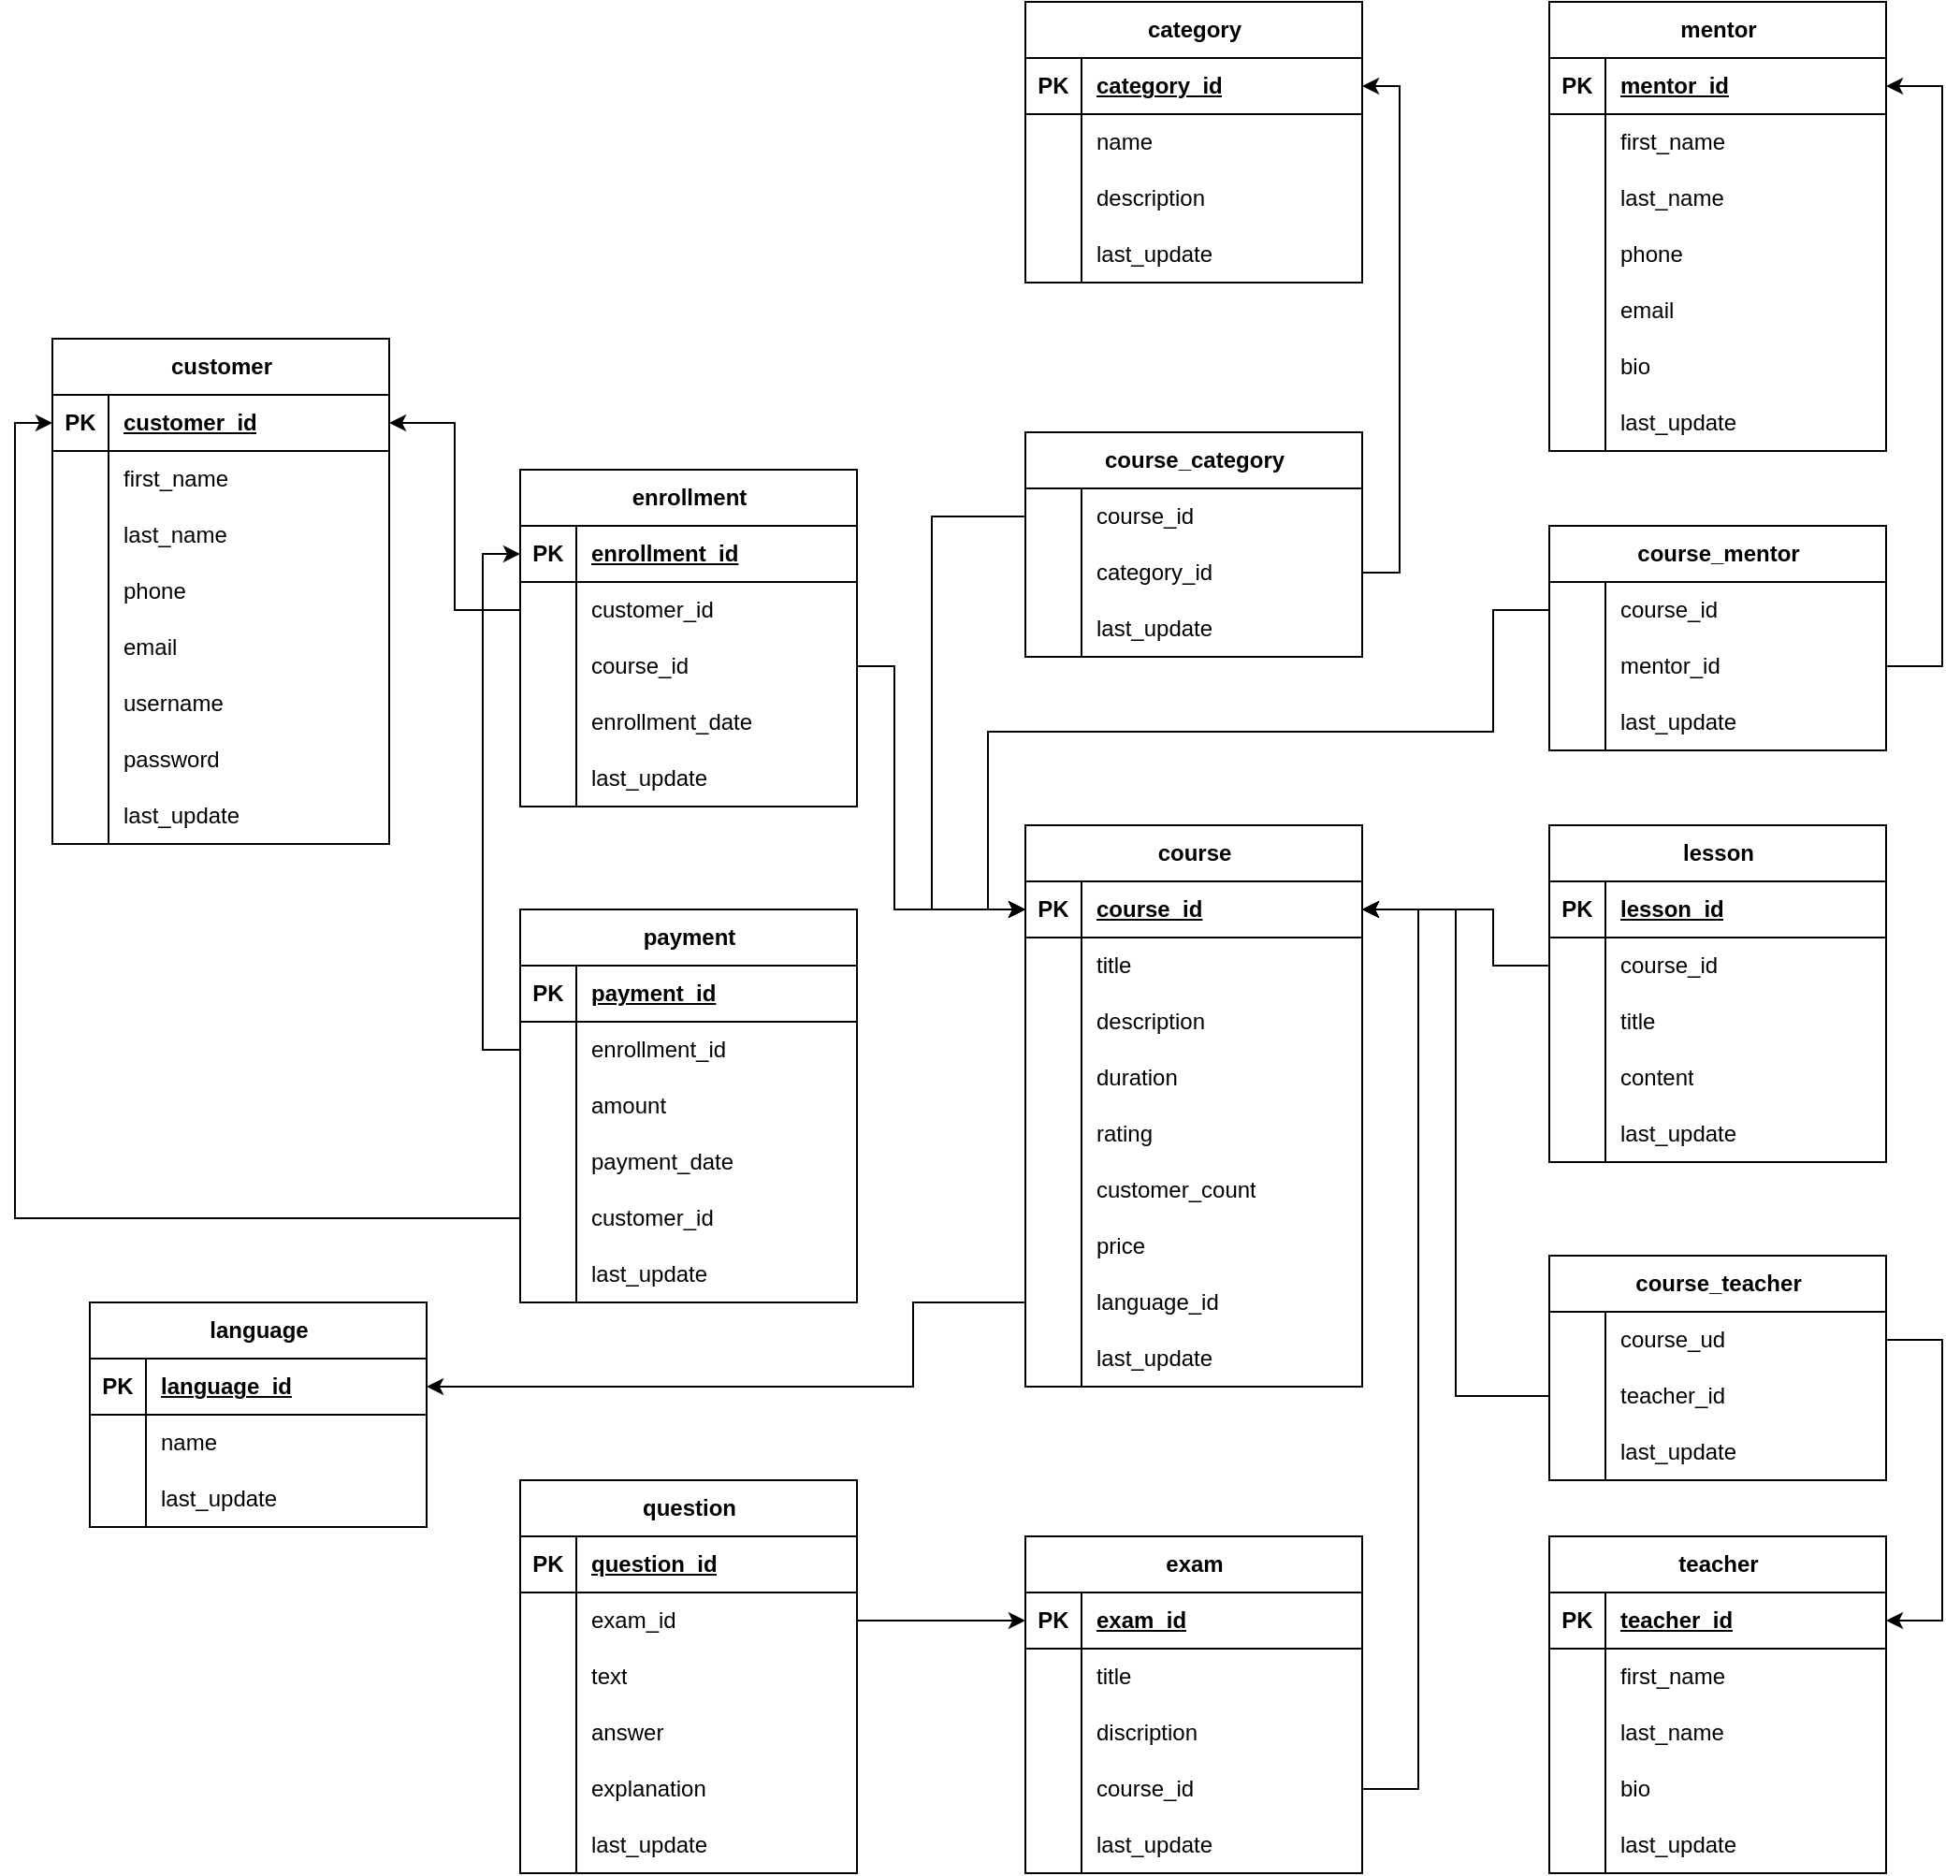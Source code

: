 <mxfile version="23.0.1" type="device">
  <diagram id="xBYruKNmyE2ui3qd4uvr" name="Page-1">
    <mxGraphModel dx="2699" dy="1483" grid="1" gridSize="10" guides="1" tooltips="1" connect="1" arrows="1" fold="1" page="0" pageScale="1" pageWidth="827" pageHeight="1169" math="0" shadow="0">
      <root>
        <mxCell id="0" />
        <mxCell id="1" parent="0" />
        <mxCell id="7xsRUlL3HjJPJ4mrJN4D-1" value="customer" style="shape=table;startSize=30;container=1;collapsible=1;childLayout=tableLayout;fixedRows=1;rowLines=0;fontStyle=1;align=center;resizeLast=1;html=1;" vertex="1" parent="1">
          <mxGeometry x="-520" y="-190" width="180" height="270" as="geometry" />
        </mxCell>
        <mxCell id="7xsRUlL3HjJPJ4mrJN4D-2" value="" style="shape=tableRow;horizontal=0;startSize=0;swimlaneHead=0;swimlaneBody=0;fillColor=none;collapsible=0;dropTarget=0;points=[[0,0.5],[1,0.5]];portConstraint=eastwest;top=0;left=0;right=0;bottom=1;" vertex="1" parent="7xsRUlL3HjJPJ4mrJN4D-1">
          <mxGeometry y="30" width="180" height="30" as="geometry" />
        </mxCell>
        <mxCell id="7xsRUlL3HjJPJ4mrJN4D-3" value="PK" style="shape=partialRectangle;connectable=0;fillColor=none;top=0;left=0;bottom=0;right=0;fontStyle=1;overflow=hidden;whiteSpace=wrap;html=1;" vertex="1" parent="7xsRUlL3HjJPJ4mrJN4D-2">
          <mxGeometry width="30" height="30" as="geometry">
            <mxRectangle width="30" height="30" as="alternateBounds" />
          </mxGeometry>
        </mxCell>
        <mxCell id="7xsRUlL3HjJPJ4mrJN4D-4" value="customer_id" style="shape=partialRectangle;connectable=0;fillColor=none;top=0;left=0;bottom=0;right=0;align=left;spacingLeft=6;fontStyle=5;overflow=hidden;whiteSpace=wrap;html=1;" vertex="1" parent="7xsRUlL3HjJPJ4mrJN4D-2">
          <mxGeometry x="30" width="150" height="30" as="geometry">
            <mxRectangle width="150" height="30" as="alternateBounds" />
          </mxGeometry>
        </mxCell>
        <mxCell id="7xsRUlL3HjJPJ4mrJN4D-5" value="" style="shape=tableRow;horizontal=0;startSize=0;swimlaneHead=0;swimlaneBody=0;fillColor=none;collapsible=0;dropTarget=0;points=[[0,0.5],[1,0.5]];portConstraint=eastwest;top=0;left=0;right=0;bottom=0;" vertex="1" parent="7xsRUlL3HjJPJ4mrJN4D-1">
          <mxGeometry y="60" width="180" height="30" as="geometry" />
        </mxCell>
        <mxCell id="7xsRUlL3HjJPJ4mrJN4D-6" value="" style="shape=partialRectangle;connectable=0;fillColor=none;top=0;left=0;bottom=0;right=0;editable=1;overflow=hidden;whiteSpace=wrap;html=1;" vertex="1" parent="7xsRUlL3HjJPJ4mrJN4D-5">
          <mxGeometry width="30" height="30" as="geometry">
            <mxRectangle width="30" height="30" as="alternateBounds" />
          </mxGeometry>
        </mxCell>
        <mxCell id="7xsRUlL3HjJPJ4mrJN4D-7" value="first_name" style="shape=partialRectangle;connectable=0;fillColor=none;top=0;left=0;bottom=0;right=0;align=left;spacingLeft=6;overflow=hidden;whiteSpace=wrap;html=1;" vertex="1" parent="7xsRUlL3HjJPJ4mrJN4D-5">
          <mxGeometry x="30" width="150" height="30" as="geometry">
            <mxRectangle width="150" height="30" as="alternateBounds" />
          </mxGeometry>
        </mxCell>
        <mxCell id="7xsRUlL3HjJPJ4mrJN4D-8" value="" style="shape=tableRow;horizontal=0;startSize=0;swimlaneHead=0;swimlaneBody=0;fillColor=none;collapsible=0;dropTarget=0;points=[[0,0.5],[1,0.5]];portConstraint=eastwest;top=0;left=0;right=0;bottom=0;" vertex="1" parent="7xsRUlL3HjJPJ4mrJN4D-1">
          <mxGeometry y="90" width="180" height="30" as="geometry" />
        </mxCell>
        <mxCell id="7xsRUlL3HjJPJ4mrJN4D-9" value="" style="shape=partialRectangle;connectable=0;fillColor=none;top=0;left=0;bottom=0;right=0;editable=1;overflow=hidden;whiteSpace=wrap;html=1;" vertex="1" parent="7xsRUlL3HjJPJ4mrJN4D-8">
          <mxGeometry width="30" height="30" as="geometry">
            <mxRectangle width="30" height="30" as="alternateBounds" />
          </mxGeometry>
        </mxCell>
        <mxCell id="7xsRUlL3HjJPJ4mrJN4D-10" value="last_name" style="shape=partialRectangle;connectable=0;fillColor=none;top=0;left=0;bottom=0;right=0;align=left;spacingLeft=6;overflow=hidden;whiteSpace=wrap;html=1;" vertex="1" parent="7xsRUlL3HjJPJ4mrJN4D-8">
          <mxGeometry x="30" width="150" height="30" as="geometry">
            <mxRectangle width="150" height="30" as="alternateBounds" />
          </mxGeometry>
        </mxCell>
        <mxCell id="7xsRUlL3HjJPJ4mrJN4D-11" value="" style="shape=tableRow;horizontal=0;startSize=0;swimlaneHead=0;swimlaneBody=0;fillColor=none;collapsible=0;dropTarget=0;points=[[0,0.5],[1,0.5]];portConstraint=eastwest;top=0;left=0;right=0;bottom=0;" vertex="1" parent="7xsRUlL3HjJPJ4mrJN4D-1">
          <mxGeometry y="120" width="180" height="30" as="geometry" />
        </mxCell>
        <mxCell id="7xsRUlL3HjJPJ4mrJN4D-12" value="" style="shape=partialRectangle;connectable=0;fillColor=none;top=0;left=0;bottom=0;right=0;editable=1;overflow=hidden;whiteSpace=wrap;html=1;" vertex="1" parent="7xsRUlL3HjJPJ4mrJN4D-11">
          <mxGeometry width="30" height="30" as="geometry">
            <mxRectangle width="30" height="30" as="alternateBounds" />
          </mxGeometry>
        </mxCell>
        <mxCell id="7xsRUlL3HjJPJ4mrJN4D-13" value="phone" style="shape=partialRectangle;connectable=0;fillColor=none;top=0;left=0;bottom=0;right=0;align=left;spacingLeft=6;overflow=hidden;whiteSpace=wrap;html=1;" vertex="1" parent="7xsRUlL3HjJPJ4mrJN4D-11">
          <mxGeometry x="30" width="150" height="30" as="geometry">
            <mxRectangle width="150" height="30" as="alternateBounds" />
          </mxGeometry>
        </mxCell>
        <mxCell id="7xsRUlL3HjJPJ4mrJN4D-14" value="" style="shape=tableRow;horizontal=0;startSize=0;swimlaneHead=0;swimlaneBody=0;fillColor=none;collapsible=0;dropTarget=0;points=[[0,0.5],[1,0.5]];portConstraint=eastwest;top=0;left=0;right=0;bottom=0;" vertex="1" parent="7xsRUlL3HjJPJ4mrJN4D-1">
          <mxGeometry y="150" width="180" height="30" as="geometry" />
        </mxCell>
        <mxCell id="7xsRUlL3HjJPJ4mrJN4D-15" value="" style="shape=partialRectangle;connectable=0;fillColor=none;top=0;left=0;bottom=0;right=0;editable=1;overflow=hidden;whiteSpace=wrap;html=1;" vertex="1" parent="7xsRUlL3HjJPJ4mrJN4D-14">
          <mxGeometry width="30" height="30" as="geometry">
            <mxRectangle width="30" height="30" as="alternateBounds" />
          </mxGeometry>
        </mxCell>
        <mxCell id="7xsRUlL3HjJPJ4mrJN4D-16" value="email" style="shape=partialRectangle;connectable=0;fillColor=none;top=0;left=0;bottom=0;right=0;align=left;spacingLeft=6;overflow=hidden;whiteSpace=wrap;html=1;" vertex="1" parent="7xsRUlL3HjJPJ4mrJN4D-14">
          <mxGeometry x="30" width="150" height="30" as="geometry">
            <mxRectangle width="150" height="30" as="alternateBounds" />
          </mxGeometry>
        </mxCell>
        <mxCell id="7xsRUlL3HjJPJ4mrJN4D-17" value="" style="shape=tableRow;horizontal=0;startSize=0;swimlaneHead=0;swimlaneBody=0;fillColor=none;collapsible=0;dropTarget=0;points=[[0,0.5],[1,0.5]];portConstraint=eastwest;top=0;left=0;right=0;bottom=0;" vertex="1" parent="7xsRUlL3HjJPJ4mrJN4D-1">
          <mxGeometry y="180" width="180" height="30" as="geometry" />
        </mxCell>
        <mxCell id="7xsRUlL3HjJPJ4mrJN4D-18" value="" style="shape=partialRectangle;connectable=0;fillColor=none;top=0;left=0;bottom=0;right=0;editable=1;overflow=hidden;whiteSpace=wrap;html=1;" vertex="1" parent="7xsRUlL3HjJPJ4mrJN4D-17">
          <mxGeometry width="30" height="30" as="geometry">
            <mxRectangle width="30" height="30" as="alternateBounds" />
          </mxGeometry>
        </mxCell>
        <mxCell id="7xsRUlL3HjJPJ4mrJN4D-19" value="username" style="shape=partialRectangle;connectable=0;fillColor=none;top=0;left=0;bottom=0;right=0;align=left;spacingLeft=6;overflow=hidden;whiteSpace=wrap;html=1;" vertex="1" parent="7xsRUlL3HjJPJ4mrJN4D-17">
          <mxGeometry x="30" width="150" height="30" as="geometry">
            <mxRectangle width="150" height="30" as="alternateBounds" />
          </mxGeometry>
        </mxCell>
        <mxCell id="7xsRUlL3HjJPJ4mrJN4D-20" value="" style="shape=tableRow;horizontal=0;startSize=0;swimlaneHead=0;swimlaneBody=0;fillColor=none;collapsible=0;dropTarget=0;points=[[0,0.5],[1,0.5]];portConstraint=eastwest;top=0;left=0;right=0;bottom=0;" vertex="1" parent="7xsRUlL3HjJPJ4mrJN4D-1">
          <mxGeometry y="210" width="180" height="30" as="geometry" />
        </mxCell>
        <mxCell id="7xsRUlL3HjJPJ4mrJN4D-21" value="" style="shape=partialRectangle;connectable=0;fillColor=none;top=0;left=0;bottom=0;right=0;editable=1;overflow=hidden;whiteSpace=wrap;html=1;" vertex="1" parent="7xsRUlL3HjJPJ4mrJN4D-20">
          <mxGeometry width="30" height="30" as="geometry">
            <mxRectangle width="30" height="30" as="alternateBounds" />
          </mxGeometry>
        </mxCell>
        <mxCell id="7xsRUlL3HjJPJ4mrJN4D-22" value="password" style="shape=partialRectangle;connectable=0;fillColor=none;top=0;left=0;bottom=0;right=0;align=left;spacingLeft=6;overflow=hidden;whiteSpace=wrap;html=1;" vertex="1" parent="7xsRUlL3HjJPJ4mrJN4D-20">
          <mxGeometry x="30" width="150" height="30" as="geometry">
            <mxRectangle width="150" height="30" as="alternateBounds" />
          </mxGeometry>
        </mxCell>
        <mxCell id="7xsRUlL3HjJPJ4mrJN4D-23" value="" style="shape=tableRow;horizontal=0;startSize=0;swimlaneHead=0;swimlaneBody=0;fillColor=none;collapsible=0;dropTarget=0;points=[[0,0.5],[1,0.5]];portConstraint=eastwest;top=0;left=0;right=0;bottom=0;" vertex="1" parent="7xsRUlL3HjJPJ4mrJN4D-1">
          <mxGeometry y="240" width="180" height="30" as="geometry" />
        </mxCell>
        <mxCell id="7xsRUlL3HjJPJ4mrJN4D-24" value="" style="shape=partialRectangle;connectable=0;fillColor=none;top=0;left=0;bottom=0;right=0;editable=1;overflow=hidden;whiteSpace=wrap;html=1;" vertex="1" parent="7xsRUlL3HjJPJ4mrJN4D-23">
          <mxGeometry width="30" height="30" as="geometry">
            <mxRectangle width="30" height="30" as="alternateBounds" />
          </mxGeometry>
        </mxCell>
        <mxCell id="7xsRUlL3HjJPJ4mrJN4D-25" value="last_update" style="shape=partialRectangle;connectable=0;fillColor=none;top=0;left=0;bottom=0;right=0;align=left;spacingLeft=6;overflow=hidden;whiteSpace=wrap;html=1;" vertex="1" parent="7xsRUlL3HjJPJ4mrJN4D-23">
          <mxGeometry x="30" width="150" height="30" as="geometry">
            <mxRectangle width="150" height="30" as="alternateBounds" />
          </mxGeometry>
        </mxCell>
        <mxCell id="7xsRUlL3HjJPJ4mrJN4D-26" value="course" style="shape=table;startSize=30;container=1;collapsible=1;childLayout=tableLayout;fixedRows=1;rowLines=0;fontStyle=1;align=center;resizeLast=1;html=1;" vertex="1" parent="1">
          <mxGeometry y="70" width="180" height="300" as="geometry" />
        </mxCell>
        <mxCell id="7xsRUlL3HjJPJ4mrJN4D-27" value="" style="shape=tableRow;horizontal=0;startSize=0;swimlaneHead=0;swimlaneBody=0;fillColor=none;collapsible=0;dropTarget=0;points=[[0,0.5],[1,0.5]];portConstraint=eastwest;top=0;left=0;right=0;bottom=1;" vertex="1" parent="7xsRUlL3HjJPJ4mrJN4D-26">
          <mxGeometry y="30" width="180" height="30" as="geometry" />
        </mxCell>
        <mxCell id="7xsRUlL3HjJPJ4mrJN4D-28" value="PK" style="shape=partialRectangle;connectable=0;fillColor=none;top=0;left=0;bottom=0;right=0;fontStyle=1;overflow=hidden;whiteSpace=wrap;html=1;" vertex="1" parent="7xsRUlL3HjJPJ4mrJN4D-27">
          <mxGeometry width="30" height="30" as="geometry">
            <mxRectangle width="30" height="30" as="alternateBounds" />
          </mxGeometry>
        </mxCell>
        <mxCell id="7xsRUlL3HjJPJ4mrJN4D-29" value="course_id" style="shape=partialRectangle;connectable=0;fillColor=none;top=0;left=0;bottom=0;right=0;align=left;spacingLeft=6;fontStyle=5;overflow=hidden;whiteSpace=wrap;html=1;" vertex="1" parent="7xsRUlL3HjJPJ4mrJN4D-27">
          <mxGeometry x="30" width="150" height="30" as="geometry">
            <mxRectangle width="150" height="30" as="alternateBounds" />
          </mxGeometry>
        </mxCell>
        <mxCell id="7xsRUlL3HjJPJ4mrJN4D-30" value="" style="shape=tableRow;horizontal=0;startSize=0;swimlaneHead=0;swimlaneBody=0;fillColor=none;collapsible=0;dropTarget=0;points=[[0,0.5],[1,0.5]];portConstraint=eastwest;top=0;left=0;right=0;bottom=0;" vertex="1" parent="7xsRUlL3HjJPJ4mrJN4D-26">
          <mxGeometry y="60" width="180" height="30" as="geometry" />
        </mxCell>
        <mxCell id="7xsRUlL3HjJPJ4mrJN4D-31" value="" style="shape=partialRectangle;connectable=0;fillColor=none;top=0;left=0;bottom=0;right=0;editable=1;overflow=hidden;whiteSpace=wrap;html=1;" vertex="1" parent="7xsRUlL3HjJPJ4mrJN4D-30">
          <mxGeometry width="30" height="30" as="geometry">
            <mxRectangle width="30" height="30" as="alternateBounds" />
          </mxGeometry>
        </mxCell>
        <mxCell id="7xsRUlL3HjJPJ4mrJN4D-32" value="title" style="shape=partialRectangle;connectable=0;fillColor=none;top=0;left=0;bottom=0;right=0;align=left;spacingLeft=6;overflow=hidden;whiteSpace=wrap;html=1;" vertex="1" parent="7xsRUlL3HjJPJ4mrJN4D-30">
          <mxGeometry x="30" width="150" height="30" as="geometry">
            <mxRectangle width="150" height="30" as="alternateBounds" />
          </mxGeometry>
        </mxCell>
        <mxCell id="7xsRUlL3HjJPJ4mrJN4D-33" value="" style="shape=tableRow;horizontal=0;startSize=0;swimlaneHead=0;swimlaneBody=0;fillColor=none;collapsible=0;dropTarget=0;points=[[0,0.5],[1,0.5]];portConstraint=eastwest;top=0;left=0;right=0;bottom=0;" vertex="1" parent="7xsRUlL3HjJPJ4mrJN4D-26">
          <mxGeometry y="90" width="180" height="30" as="geometry" />
        </mxCell>
        <mxCell id="7xsRUlL3HjJPJ4mrJN4D-34" value="" style="shape=partialRectangle;connectable=0;fillColor=none;top=0;left=0;bottom=0;right=0;editable=1;overflow=hidden;whiteSpace=wrap;html=1;" vertex="1" parent="7xsRUlL3HjJPJ4mrJN4D-33">
          <mxGeometry width="30" height="30" as="geometry">
            <mxRectangle width="30" height="30" as="alternateBounds" />
          </mxGeometry>
        </mxCell>
        <mxCell id="7xsRUlL3HjJPJ4mrJN4D-35" value="description" style="shape=partialRectangle;connectable=0;fillColor=none;top=0;left=0;bottom=0;right=0;align=left;spacingLeft=6;overflow=hidden;whiteSpace=wrap;html=1;" vertex="1" parent="7xsRUlL3HjJPJ4mrJN4D-33">
          <mxGeometry x="30" width="150" height="30" as="geometry">
            <mxRectangle width="150" height="30" as="alternateBounds" />
          </mxGeometry>
        </mxCell>
        <mxCell id="7xsRUlL3HjJPJ4mrJN4D-36" value="" style="shape=tableRow;horizontal=0;startSize=0;swimlaneHead=0;swimlaneBody=0;fillColor=none;collapsible=0;dropTarget=0;points=[[0,0.5],[1,0.5]];portConstraint=eastwest;top=0;left=0;right=0;bottom=0;" vertex="1" parent="7xsRUlL3HjJPJ4mrJN4D-26">
          <mxGeometry y="120" width="180" height="30" as="geometry" />
        </mxCell>
        <mxCell id="7xsRUlL3HjJPJ4mrJN4D-37" value="" style="shape=partialRectangle;connectable=0;fillColor=none;top=0;left=0;bottom=0;right=0;editable=1;overflow=hidden;whiteSpace=wrap;html=1;" vertex="1" parent="7xsRUlL3HjJPJ4mrJN4D-36">
          <mxGeometry width="30" height="30" as="geometry">
            <mxRectangle width="30" height="30" as="alternateBounds" />
          </mxGeometry>
        </mxCell>
        <mxCell id="7xsRUlL3HjJPJ4mrJN4D-38" value="duration" style="shape=partialRectangle;connectable=0;fillColor=none;top=0;left=0;bottom=0;right=0;align=left;spacingLeft=6;overflow=hidden;whiteSpace=wrap;html=1;" vertex="1" parent="7xsRUlL3HjJPJ4mrJN4D-36">
          <mxGeometry x="30" width="150" height="30" as="geometry">
            <mxRectangle width="150" height="30" as="alternateBounds" />
          </mxGeometry>
        </mxCell>
        <mxCell id="7xsRUlL3HjJPJ4mrJN4D-39" value="" style="shape=tableRow;horizontal=0;startSize=0;swimlaneHead=0;swimlaneBody=0;fillColor=none;collapsible=0;dropTarget=0;points=[[0,0.5],[1,0.5]];portConstraint=eastwest;top=0;left=0;right=0;bottom=0;" vertex="1" parent="7xsRUlL3HjJPJ4mrJN4D-26">
          <mxGeometry y="150" width="180" height="30" as="geometry" />
        </mxCell>
        <mxCell id="7xsRUlL3HjJPJ4mrJN4D-40" value="" style="shape=partialRectangle;connectable=0;fillColor=none;top=0;left=0;bottom=0;right=0;editable=1;overflow=hidden;whiteSpace=wrap;html=1;" vertex="1" parent="7xsRUlL3HjJPJ4mrJN4D-39">
          <mxGeometry width="30" height="30" as="geometry">
            <mxRectangle width="30" height="30" as="alternateBounds" />
          </mxGeometry>
        </mxCell>
        <mxCell id="7xsRUlL3HjJPJ4mrJN4D-41" value="rating" style="shape=partialRectangle;connectable=0;fillColor=none;top=0;left=0;bottom=0;right=0;align=left;spacingLeft=6;overflow=hidden;whiteSpace=wrap;html=1;" vertex="1" parent="7xsRUlL3HjJPJ4mrJN4D-39">
          <mxGeometry x="30" width="150" height="30" as="geometry">
            <mxRectangle width="150" height="30" as="alternateBounds" />
          </mxGeometry>
        </mxCell>
        <mxCell id="7xsRUlL3HjJPJ4mrJN4D-42" value="" style="shape=tableRow;horizontal=0;startSize=0;swimlaneHead=0;swimlaneBody=0;fillColor=none;collapsible=0;dropTarget=0;points=[[0,0.5],[1,0.5]];portConstraint=eastwest;top=0;left=0;right=0;bottom=0;" vertex="1" parent="7xsRUlL3HjJPJ4mrJN4D-26">
          <mxGeometry y="180" width="180" height="30" as="geometry" />
        </mxCell>
        <mxCell id="7xsRUlL3HjJPJ4mrJN4D-43" value="" style="shape=partialRectangle;connectable=0;fillColor=none;top=0;left=0;bottom=0;right=0;editable=1;overflow=hidden;whiteSpace=wrap;html=1;" vertex="1" parent="7xsRUlL3HjJPJ4mrJN4D-42">
          <mxGeometry width="30" height="30" as="geometry">
            <mxRectangle width="30" height="30" as="alternateBounds" />
          </mxGeometry>
        </mxCell>
        <mxCell id="7xsRUlL3HjJPJ4mrJN4D-44" value="customer_count" style="shape=partialRectangle;connectable=0;fillColor=none;top=0;left=0;bottom=0;right=0;align=left;spacingLeft=6;overflow=hidden;whiteSpace=wrap;html=1;" vertex="1" parent="7xsRUlL3HjJPJ4mrJN4D-42">
          <mxGeometry x="30" width="150" height="30" as="geometry">
            <mxRectangle width="150" height="30" as="alternateBounds" />
          </mxGeometry>
        </mxCell>
        <mxCell id="7xsRUlL3HjJPJ4mrJN4D-45" value="" style="shape=tableRow;horizontal=0;startSize=0;swimlaneHead=0;swimlaneBody=0;fillColor=none;collapsible=0;dropTarget=0;points=[[0,0.5],[1,0.5]];portConstraint=eastwest;top=0;left=0;right=0;bottom=0;" vertex="1" parent="7xsRUlL3HjJPJ4mrJN4D-26">
          <mxGeometry y="210" width="180" height="30" as="geometry" />
        </mxCell>
        <mxCell id="7xsRUlL3HjJPJ4mrJN4D-46" value="" style="shape=partialRectangle;connectable=0;fillColor=none;top=0;left=0;bottom=0;right=0;editable=1;overflow=hidden;whiteSpace=wrap;html=1;" vertex="1" parent="7xsRUlL3HjJPJ4mrJN4D-45">
          <mxGeometry width="30" height="30" as="geometry">
            <mxRectangle width="30" height="30" as="alternateBounds" />
          </mxGeometry>
        </mxCell>
        <mxCell id="7xsRUlL3HjJPJ4mrJN4D-47" value="price" style="shape=partialRectangle;connectable=0;fillColor=none;top=0;left=0;bottom=0;right=0;align=left;spacingLeft=6;overflow=hidden;whiteSpace=wrap;html=1;" vertex="1" parent="7xsRUlL3HjJPJ4mrJN4D-45">
          <mxGeometry x="30" width="150" height="30" as="geometry">
            <mxRectangle width="150" height="30" as="alternateBounds" />
          </mxGeometry>
        </mxCell>
        <mxCell id="7xsRUlL3HjJPJ4mrJN4D-77" value="" style="shape=tableRow;horizontal=0;startSize=0;swimlaneHead=0;swimlaneBody=0;fillColor=none;collapsible=0;dropTarget=0;points=[[0,0.5],[1,0.5]];portConstraint=eastwest;top=0;left=0;right=0;bottom=0;" vertex="1" parent="7xsRUlL3HjJPJ4mrJN4D-26">
          <mxGeometry y="240" width="180" height="30" as="geometry" />
        </mxCell>
        <mxCell id="7xsRUlL3HjJPJ4mrJN4D-78" value="" style="shape=partialRectangle;connectable=0;fillColor=none;top=0;left=0;bottom=0;right=0;editable=1;overflow=hidden;whiteSpace=wrap;html=1;" vertex="1" parent="7xsRUlL3HjJPJ4mrJN4D-77">
          <mxGeometry width="30" height="30" as="geometry">
            <mxRectangle width="30" height="30" as="alternateBounds" />
          </mxGeometry>
        </mxCell>
        <mxCell id="7xsRUlL3HjJPJ4mrJN4D-79" value="language_id" style="shape=partialRectangle;connectable=0;fillColor=none;top=0;left=0;bottom=0;right=0;align=left;spacingLeft=6;overflow=hidden;whiteSpace=wrap;html=1;" vertex="1" parent="7xsRUlL3HjJPJ4mrJN4D-77">
          <mxGeometry x="30" width="150" height="30" as="geometry">
            <mxRectangle width="150" height="30" as="alternateBounds" />
          </mxGeometry>
        </mxCell>
        <mxCell id="7xsRUlL3HjJPJ4mrJN4D-224" value="" style="shape=tableRow;horizontal=0;startSize=0;swimlaneHead=0;swimlaneBody=0;fillColor=none;collapsible=0;dropTarget=0;points=[[0,0.5],[1,0.5]];portConstraint=eastwest;top=0;left=0;right=0;bottom=0;" vertex="1" parent="7xsRUlL3HjJPJ4mrJN4D-26">
          <mxGeometry y="270" width="180" height="30" as="geometry" />
        </mxCell>
        <mxCell id="7xsRUlL3HjJPJ4mrJN4D-225" value="" style="shape=partialRectangle;connectable=0;fillColor=none;top=0;left=0;bottom=0;right=0;editable=1;overflow=hidden;whiteSpace=wrap;html=1;" vertex="1" parent="7xsRUlL3HjJPJ4mrJN4D-224">
          <mxGeometry width="30" height="30" as="geometry">
            <mxRectangle width="30" height="30" as="alternateBounds" />
          </mxGeometry>
        </mxCell>
        <mxCell id="7xsRUlL3HjJPJ4mrJN4D-226" value="last_update" style="shape=partialRectangle;connectable=0;fillColor=none;top=0;left=0;bottom=0;right=0;align=left;spacingLeft=6;overflow=hidden;whiteSpace=wrap;html=1;" vertex="1" parent="7xsRUlL3HjJPJ4mrJN4D-224">
          <mxGeometry x="30" width="150" height="30" as="geometry">
            <mxRectangle width="150" height="30" as="alternateBounds" />
          </mxGeometry>
        </mxCell>
        <mxCell id="7xsRUlL3HjJPJ4mrJN4D-48" value="enrollment" style="shape=table;startSize=30;container=1;collapsible=1;childLayout=tableLayout;fixedRows=1;rowLines=0;fontStyle=1;align=center;resizeLast=1;html=1;fillColor=default;strokeColor=default;" vertex="1" parent="1">
          <mxGeometry x="-270" y="-120" width="180" height="180" as="geometry" />
        </mxCell>
        <mxCell id="7xsRUlL3HjJPJ4mrJN4D-49" value="" style="shape=tableRow;horizontal=0;startSize=0;swimlaneHead=0;swimlaneBody=0;fillColor=none;collapsible=0;dropTarget=0;points=[[0,0.5],[1,0.5]];portConstraint=eastwest;top=0;left=0;right=0;bottom=1;" vertex="1" parent="7xsRUlL3HjJPJ4mrJN4D-48">
          <mxGeometry y="30" width="180" height="30" as="geometry" />
        </mxCell>
        <mxCell id="7xsRUlL3HjJPJ4mrJN4D-50" value="PK" style="shape=partialRectangle;connectable=0;fillColor=none;top=0;left=0;bottom=0;right=0;fontStyle=1;overflow=hidden;whiteSpace=wrap;html=1;" vertex="1" parent="7xsRUlL3HjJPJ4mrJN4D-49">
          <mxGeometry width="30" height="30" as="geometry">
            <mxRectangle width="30" height="30" as="alternateBounds" />
          </mxGeometry>
        </mxCell>
        <mxCell id="7xsRUlL3HjJPJ4mrJN4D-51" value="enrollment_id" style="shape=partialRectangle;connectable=0;fillColor=none;top=0;left=0;bottom=0;right=0;align=left;spacingLeft=6;fontStyle=5;overflow=hidden;whiteSpace=wrap;html=1;" vertex="1" parent="7xsRUlL3HjJPJ4mrJN4D-49">
          <mxGeometry x="30" width="150" height="30" as="geometry">
            <mxRectangle width="150" height="30" as="alternateBounds" />
          </mxGeometry>
        </mxCell>
        <mxCell id="7xsRUlL3HjJPJ4mrJN4D-52" value="" style="shape=tableRow;horizontal=0;startSize=0;swimlaneHead=0;swimlaneBody=0;fillColor=none;collapsible=0;dropTarget=0;points=[[0,0.5],[1,0.5]];portConstraint=eastwest;top=0;left=0;right=0;bottom=0;" vertex="1" parent="7xsRUlL3HjJPJ4mrJN4D-48">
          <mxGeometry y="60" width="180" height="30" as="geometry" />
        </mxCell>
        <mxCell id="7xsRUlL3HjJPJ4mrJN4D-53" value="" style="shape=partialRectangle;connectable=0;fillColor=none;top=0;left=0;bottom=0;right=0;editable=1;overflow=hidden;whiteSpace=wrap;html=1;" vertex="1" parent="7xsRUlL3HjJPJ4mrJN4D-52">
          <mxGeometry width="30" height="30" as="geometry">
            <mxRectangle width="30" height="30" as="alternateBounds" />
          </mxGeometry>
        </mxCell>
        <mxCell id="7xsRUlL3HjJPJ4mrJN4D-54" value="customer_id" style="shape=partialRectangle;connectable=0;fillColor=none;top=0;left=0;bottom=0;right=0;align=left;spacingLeft=6;overflow=hidden;whiteSpace=wrap;html=1;" vertex="1" parent="7xsRUlL3HjJPJ4mrJN4D-52">
          <mxGeometry x="30" width="150" height="30" as="geometry">
            <mxRectangle width="150" height="30" as="alternateBounds" />
          </mxGeometry>
        </mxCell>
        <mxCell id="7xsRUlL3HjJPJ4mrJN4D-55" value="" style="shape=tableRow;horizontal=0;startSize=0;swimlaneHead=0;swimlaneBody=0;fillColor=none;collapsible=0;dropTarget=0;points=[[0,0.5],[1,0.5]];portConstraint=eastwest;top=0;left=0;right=0;bottom=0;" vertex="1" parent="7xsRUlL3HjJPJ4mrJN4D-48">
          <mxGeometry y="90" width="180" height="30" as="geometry" />
        </mxCell>
        <mxCell id="7xsRUlL3HjJPJ4mrJN4D-56" value="" style="shape=partialRectangle;connectable=0;fillColor=none;top=0;left=0;bottom=0;right=0;editable=1;overflow=hidden;whiteSpace=wrap;html=1;" vertex="1" parent="7xsRUlL3HjJPJ4mrJN4D-55">
          <mxGeometry width="30" height="30" as="geometry">
            <mxRectangle width="30" height="30" as="alternateBounds" />
          </mxGeometry>
        </mxCell>
        <mxCell id="7xsRUlL3HjJPJ4mrJN4D-57" value="course_id" style="shape=partialRectangle;connectable=0;fillColor=none;top=0;left=0;bottom=0;right=0;align=left;spacingLeft=6;overflow=hidden;whiteSpace=wrap;html=1;" vertex="1" parent="7xsRUlL3HjJPJ4mrJN4D-55">
          <mxGeometry x="30" width="150" height="30" as="geometry">
            <mxRectangle width="150" height="30" as="alternateBounds" />
          </mxGeometry>
        </mxCell>
        <mxCell id="7xsRUlL3HjJPJ4mrJN4D-58" value="" style="shape=tableRow;horizontal=0;startSize=0;swimlaneHead=0;swimlaneBody=0;fillColor=none;collapsible=0;dropTarget=0;points=[[0,0.5],[1,0.5]];portConstraint=eastwest;top=0;left=0;right=0;bottom=0;" vertex="1" parent="7xsRUlL3HjJPJ4mrJN4D-48">
          <mxGeometry y="120" width="180" height="30" as="geometry" />
        </mxCell>
        <mxCell id="7xsRUlL3HjJPJ4mrJN4D-59" value="" style="shape=partialRectangle;connectable=0;fillColor=none;top=0;left=0;bottom=0;right=0;editable=1;overflow=hidden;whiteSpace=wrap;html=1;" vertex="1" parent="7xsRUlL3HjJPJ4mrJN4D-58">
          <mxGeometry width="30" height="30" as="geometry">
            <mxRectangle width="30" height="30" as="alternateBounds" />
          </mxGeometry>
        </mxCell>
        <mxCell id="7xsRUlL3HjJPJ4mrJN4D-60" value="enrollment_date" style="shape=partialRectangle;connectable=0;fillColor=none;top=0;left=0;bottom=0;right=0;align=left;spacingLeft=6;overflow=hidden;whiteSpace=wrap;html=1;" vertex="1" parent="7xsRUlL3HjJPJ4mrJN4D-58">
          <mxGeometry x="30" width="150" height="30" as="geometry">
            <mxRectangle width="150" height="30" as="alternateBounds" />
          </mxGeometry>
        </mxCell>
        <mxCell id="7xsRUlL3HjJPJ4mrJN4D-61" value="" style="shape=tableRow;horizontal=0;startSize=0;swimlaneHead=0;swimlaneBody=0;fillColor=none;collapsible=0;dropTarget=0;points=[[0,0.5],[1,0.5]];portConstraint=eastwest;top=0;left=0;right=0;bottom=0;" vertex="1" parent="7xsRUlL3HjJPJ4mrJN4D-48">
          <mxGeometry y="150" width="180" height="30" as="geometry" />
        </mxCell>
        <mxCell id="7xsRUlL3HjJPJ4mrJN4D-62" value="" style="shape=partialRectangle;connectable=0;fillColor=none;top=0;left=0;bottom=0;right=0;editable=1;overflow=hidden;whiteSpace=wrap;html=1;" vertex="1" parent="7xsRUlL3HjJPJ4mrJN4D-61">
          <mxGeometry width="30" height="30" as="geometry">
            <mxRectangle width="30" height="30" as="alternateBounds" />
          </mxGeometry>
        </mxCell>
        <mxCell id="7xsRUlL3HjJPJ4mrJN4D-63" value="last_update" style="shape=partialRectangle;connectable=0;fillColor=none;top=0;left=0;bottom=0;right=0;align=left;spacingLeft=6;overflow=hidden;whiteSpace=wrap;html=1;" vertex="1" parent="7xsRUlL3HjJPJ4mrJN4D-61">
          <mxGeometry x="30" width="150" height="30" as="geometry">
            <mxRectangle width="150" height="30" as="alternateBounds" />
          </mxGeometry>
        </mxCell>
        <mxCell id="7xsRUlL3HjJPJ4mrJN4D-64" value="payment" style="shape=table;startSize=30;container=1;collapsible=1;childLayout=tableLayout;fixedRows=1;rowLines=0;fontStyle=1;align=center;resizeLast=1;html=1;" vertex="1" parent="1">
          <mxGeometry x="-270" y="115" width="180" height="210" as="geometry" />
        </mxCell>
        <mxCell id="7xsRUlL3HjJPJ4mrJN4D-65" value="" style="shape=tableRow;horizontal=0;startSize=0;swimlaneHead=0;swimlaneBody=0;fillColor=none;collapsible=0;dropTarget=0;points=[[0,0.5],[1,0.5]];portConstraint=eastwest;top=0;left=0;right=0;bottom=1;" vertex="1" parent="7xsRUlL3HjJPJ4mrJN4D-64">
          <mxGeometry y="30" width="180" height="30" as="geometry" />
        </mxCell>
        <mxCell id="7xsRUlL3HjJPJ4mrJN4D-66" value="PK" style="shape=partialRectangle;connectable=0;fillColor=none;top=0;left=0;bottom=0;right=0;fontStyle=1;overflow=hidden;whiteSpace=wrap;html=1;" vertex="1" parent="7xsRUlL3HjJPJ4mrJN4D-65">
          <mxGeometry width="30" height="30" as="geometry">
            <mxRectangle width="30" height="30" as="alternateBounds" />
          </mxGeometry>
        </mxCell>
        <mxCell id="7xsRUlL3HjJPJ4mrJN4D-67" value="payment_id" style="shape=partialRectangle;connectable=0;fillColor=none;top=0;left=0;bottom=0;right=0;align=left;spacingLeft=6;fontStyle=5;overflow=hidden;whiteSpace=wrap;html=1;" vertex="1" parent="7xsRUlL3HjJPJ4mrJN4D-65">
          <mxGeometry x="30" width="150" height="30" as="geometry">
            <mxRectangle width="150" height="30" as="alternateBounds" />
          </mxGeometry>
        </mxCell>
        <mxCell id="7xsRUlL3HjJPJ4mrJN4D-68" value="" style="shape=tableRow;horizontal=0;startSize=0;swimlaneHead=0;swimlaneBody=0;fillColor=none;collapsible=0;dropTarget=0;points=[[0,0.5],[1,0.5]];portConstraint=eastwest;top=0;left=0;right=0;bottom=0;" vertex="1" parent="7xsRUlL3HjJPJ4mrJN4D-64">
          <mxGeometry y="60" width="180" height="30" as="geometry" />
        </mxCell>
        <mxCell id="7xsRUlL3HjJPJ4mrJN4D-69" value="" style="shape=partialRectangle;connectable=0;fillColor=none;top=0;left=0;bottom=0;right=0;editable=1;overflow=hidden;whiteSpace=wrap;html=1;" vertex="1" parent="7xsRUlL3HjJPJ4mrJN4D-68">
          <mxGeometry width="30" height="30" as="geometry">
            <mxRectangle width="30" height="30" as="alternateBounds" />
          </mxGeometry>
        </mxCell>
        <mxCell id="7xsRUlL3HjJPJ4mrJN4D-70" value="enrollment_id" style="shape=partialRectangle;connectable=0;fillColor=none;top=0;left=0;bottom=0;right=0;align=left;spacingLeft=6;overflow=hidden;whiteSpace=wrap;html=1;" vertex="1" parent="7xsRUlL3HjJPJ4mrJN4D-68">
          <mxGeometry x="30" width="150" height="30" as="geometry">
            <mxRectangle width="150" height="30" as="alternateBounds" />
          </mxGeometry>
        </mxCell>
        <mxCell id="7xsRUlL3HjJPJ4mrJN4D-71" value="" style="shape=tableRow;horizontal=0;startSize=0;swimlaneHead=0;swimlaneBody=0;fillColor=none;collapsible=0;dropTarget=0;points=[[0,0.5],[1,0.5]];portConstraint=eastwest;top=0;left=0;right=0;bottom=0;" vertex="1" parent="7xsRUlL3HjJPJ4mrJN4D-64">
          <mxGeometry y="90" width="180" height="30" as="geometry" />
        </mxCell>
        <mxCell id="7xsRUlL3HjJPJ4mrJN4D-72" value="" style="shape=partialRectangle;connectable=0;fillColor=none;top=0;left=0;bottom=0;right=0;editable=1;overflow=hidden;whiteSpace=wrap;html=1;" vertex="1" parent="7xsRUlL3HjJPJ4mrJN4D-71">
          <mxGeometry width="30" height="30" as="geometry">
            <mxRectangle width="30" height="30" as="alternateBounds" />
          </mxGeometry>
        </mxCell>
        <mxCell id="7xsRUlL3HjJPJ4mrJN4D-73" value="amount" style="shape=partialRectangle;connectable=0;fillColor=none;top=0;left=0;bottom=0;right=0;align=left;spacingLeft=6;overflow=hidden;whiteSpace=wrap;html=1;" vertex="1" parent="7xsRUlL3HjJPJ4mrJN4D-71">
          <mxGeometry x="30" width="150" height="30" as="geometry">
            <mxRectangle width="150" height="30" as="alternateBounds" />
          </mxGeometry>
        </mxCell>
        <mxCell id="7xsRUlL3HjJPJ4mrJN4D-74" value="" style="shape=tableRow;horizontal=0;startSize=0;swimlaneHead=0;swimlaneBody=0;fillColor=none;collapsible=0;dropTarget=0;points=[[0,0.5],[1,0.5]];portConstraint=eastwest;top=0;left=0;right=0;bottom=0;" vertex="1" parent="7xsRUlL3HjJPJ4mrJN4D-64">
          <mxGeometry y="120" width="180" height="30" as="geometry" />
        </mxCell>
        <mxCell id="7xsRUlL3HjJPJ4mrJN4D-75" value="" style="shape=partialRectangle;connectable=0;fillColor=none;top=0;left=0;bottom=0;right=0;editable=1;overflow=hidden;whiteSpace=wrap;html=1;" vertex="1" parent="7xsRUlL3HjJPJ4mrJN4D-74">
          <mxGeometry width="30" height="30" as="geometry">
            <mxRectangle width="30" height="30" as="alternateBounds" />
          </mxGeometry>
        </mxCell>
        <mxCell id="7xsRUlL3HjJPJ4mrJN4D-76" value="payment_date" style="shape=partialRectangle;connectable=0;fillColor=none;top=0;left=0;bottom=0;right=0;align=left;spacingLeft=6;overflow=hidden;whiteSpace=wrap;html=1;" vertex="1" parent="7xsRUlL3HjJPJ4mrJN4D-74">
          <mxGeometry x="30" width="150" height="30" as="geometry">
            <mxRectangle width="150" height="30" as="alternateBounds" />
          </mxGeometry>
        </mxCell>
        <mxCell id="7xsRUlL3HjJPJ4mrJN4D-93" value="" style="shape=tableRow;horizontal=0;startSize=0;swimlaneHead=0;swimlaneBody=0;fillColor=none;collapsible=0;dropTarget=0;points=[[0,0.5],[1,0.5]];portConstraint=eastwest;top=0;left=0;right=0;bottom=0;" vertex="1" parent="7xsRUlL3HjJPJ4mrJN4D-64">
          <mxGeometry y="150" width="180" height="30" as="geometry" />
        </mxCell>
        <mxCell id="7xsRUlL3HjJPJ4mrJN4D-94" value="" style="shape=partialRectangle;connectable=0;fillColor=none;top=0;left=0;bottom=0;right=0;editable=1;overflow=hidden;whiteSpace=wrap;html=1;" vertex="1" parent="7xsRUlL3HjJPJ4mrJN4D-93">
          <mxGeometry width="30" height="30" as="geometry">
            <mxRectangle width="30" height="30" as="alternateBounds" />
          </mxGeometry>
        </mxCell>
        <mxCell id="7xsRUlL3HjJPJ4mrJN4D-95" value="customer_id" style="shape=partialRectangle;connectable=0;fillColor=none;top=0;left=0;bottom=0;right=0;align=left;spacingLeft=6;overflow=hidden;whiteSpace=wrap;html=1;" vertex="1" parent="7xsRUlL3HjJPJ4mrJN4D-93">
          <mxGeometry x="30" width="150" height="30" as="geometry">
            <mxRectangle width="150" height="30" as="alternateBounds" />
          </mxGeometry>
        </mxCell>
        <mxCell id="7xsRUlL3HjJPJ4mrJN4D-96" value="" style="shape=tableRow;horizontal=0;startSize=0;swimlaneHead=0;swimlaneBody=0;fillColor=none;collapsible=0;dropTarget=0;points=[[0,0.5],[1,0.5]];portConstraint=eastwest;top=0;left=0;right=0;bottom=0;" vertex="1" parent="7xsRUlL3HjJPJ4mrJN4D-64">
          <mxGeometry y="180" width="180" height="30" as="geometry" />
        </mxCell>
        <mxCell id="7xsRUlL3HjJPJ4mrJN4D-97" value="" style="shape=partialRectangle;connectable=0;fillColor=none;top=0;left=0;bottom=0;right=0;editable=1;overflow=hidden;whiteSpace=wrap;html=1;" vertex="1" parent="7xsRUlL3HjJPJ4mrJN4D-96">
          <mxGeometry width="30" height="30" as="geometry">
            <mxRectangle width="30" height="30" as="alternateBounds" />
          </mxGeometry>
        </mxCell>
        <mxCell id="7xsRUlL3HjJPJ4mrJN4D-98" value="last_update" style="shape=partialRectangle;connectable=0;fillColor=none;top=0;left=0;bottom=0;right=0;align=left;spacingLeft=6;overflow=hidden;whiteSpace=wrap;html=1;" vertex="1" parent="7xsRUlL3HjJPJ4mrJN4D-96">
          <mxGeometry x="30" width="150" height="30" as="geometry">
            <mxRectangle width="150" height="30" as="alternateBounds" />
          </mxGeometry>
        </mxCell>
        <mxCell id="7xsRUlL3HjJPJ4mrJN4D-99" value="mentor" style="shape=table;startSize=30;container=1;collapsible=1;childLayout=tableLayout;fixedRows=1;rowLines=0;fontStyle=1;align=center;resizeLast=1;html=1;" vertex="1" parent="1">
          <mxGeometry x="280" y="-370" width="180" height="240" as="geometry" />
        </mxCell>
        <mxCell id="7xsRUlL3HjJPJ4mrJN4D-100" value="" style="shape=tableRow;horizontal=0;startSize=0;swimlaneHead=0;swimlaneBody=0;fillColor=none;collapsible=0;dropTarget=0;points=[[0,0.5],[1,0.5]];portConstraint=eastwest;top=0;left=0;right=0;bottom=1;" vertex="1" parent="7xsRUlL3HjJPJ4mrJN4D-99">
          <mxGeometry y="30" width="180" height="30" as="geometry" />
        </mxCell>
        <mxCell id="7xsRUlL3HjJPJ4mrJN4D-101" value="PK" style="shape=partialRectangle;connectable=0;fillColor=none;top=0;left=0;bottom=0;right=0;fontStyle=1;overflow=hidden;whiteSpace=wrap;html=1;" vertex="1" parent="7xsRUlL3HjJPJ4mrJN4D-100">
          <mxGeometry width="30" height="30" as="geometry">
            <mxRectangle width="30" height="30" as="alternateBounds" />
          </mxGeometry>
        </mxCell>
        <mxCell id="7xsRUlL3HjJPJ4mrJN4D-102" value="mentor_id" style="shape=partialRectangle;connectable=0;fillColor=none;top=0;left=0;bottom=0;right=0;align=left;spacingLeft=6;fontStyle=5;overflow=hidden;whiteSpace=wrap;html=1;" vertex="1" parent="7xsRUlL3HjJPJ4mrJN4D-100">
          <mxGeometry x="30" width="150" height="30" as="geometry">
            <mxRectangle width="150" height="30" as="alternateBounds" />
          </mxGeometry>
        </mxCell>
        <mxCell id="7xsRUlL3HjJPJ4mrJN4D-103" value="" style="shape=tableRow;horizontal=0;startSize=0;swimlaneHead=0;swimlaneBody=0;fillColor=none;collapsible=0;dropTarget=0;points=[[0,0.5],[1,0.5]];portConstraint=eastwest;top=0;left=0;right=0;bottom=0;" vertex="1" parent="7xsRUlL3HjJPJ4mrJN4D-99">
          <mxGeometry y="60" width="180" height="30" as="geometry" />
        </mxCell>
        <mxCell id="7xsRUlL3HjJPJ4mrJN4D-104" value="" style="shape=partialRectangle;connectable=0;fillColor=none;top=0;left=0;bottom=0;right=0;editable=1;overflow=hidden;whiteSpace=wrap;html=1;" vertex="1" parent="7xsRUlL3HjJPJ4mrJN4D-103">
          <mxGeometry width="30" height="30" as="geometry">
            <mxRectangle width="30" height="30" as="alternateBounds" />
          </mxGeometry>
        </mxCell>
        <mxCell id="7xsRUlL3HjJPJ4mrJN4D-105" value="first_name" style="shape=partialRectangle;connectable=0;fillColor=none;top=0;left=0;bottom=0;right=0;align=left;spacingLeft=6;overflow=hidden;whiteSpace=wrap;html=1;" vertex="1" parent="7xsRUlL3HjJPJ4mrJN4D-103">
          <mxGeometry x="30" width="150" height="30" as="geometry">
            <mxRectangle width="150" height="30" as="alternateBounds" />
          </mxGeometry>
        </mxCell>
        <mxCell id="7xsRUlL3HjJPJ4mrJN4D-106" value="" style="shape=tableRow;horizontal=0;startSize=0;swimlaneHead=0;swimlaneBody=0;fillColor=none;collapsible=0;dropTarget=0;points=[[0,0.5],[1,0.5]];portConstraint=eastwest;top=0;left=0;right=0;bottom=0;" vertex="1" parent="7xsRUlL3HjJPJ4mrJN4D-99">
          <mxGeometry y="90" width="180" height="30" as="geometry" />
        </mxCell>
        <mxCell id="7xsRUlL3HjJPJ4mrJN4D-107" value="" style="shape=partialRectangle;connectable=0;fillColor=none;top=0;left=0;bottom=0;right=0;editable=1;overflow=hidden;whiteSpace=wrap;html=1;" vertex="1" parent="7xsRUlL3HjJPJ4mrJN4D-106">
          <mxGeometry width="30" height="30" as="geometry">
            <mxRectangle width="30" height="30" as="alternateBounds" />
          </mxGeometry>
        </mxCell>
        <mxCell id="7xsRUlL3HjJPJ4mrJN4D-108" value="last_name" style="shape=partialRectangle;connectable=0;fillColor=none;top=0;left=0;bottom=0;right=0;align=left;spacingLeft=6;overflow=hidden;whiteSpace=wrap;html=1;" vertex="1" parent="7xsRUlL3HjJPJ4mrJN4D-106">
          <mxGeometry x="30" width="150" height="30" as="geometry">
            <mxRectangle width="150" height="30" as="alternateBounds" />
          </mxGeometry>
        </mxCell>
        <mxCell id="7xsRUlL3HjJPJ4mrJN4D-109" value="" style="shape=tableRow;horizontal=0;startSize=0;swimlaneHead=0;swimlaneBody=0;fillColor=none;collapsible=0;dropTarget=0;points=[[0,0.5],[1,0.5]];portConstraint=eastwest;top=0;left=0;right=0;bottom=0;" vertex="1" parent="7xsRUlL3HjJPJ4mrJN4D-99">
          <mxGeometry y="120" width="180" height="30" as="geometry" />
        </mxCell>
        <mxCell id="7xsRUlL3HjJPJ4mrJN4D-110" value="" style="shape=partialRectangle;connectable=0;fillColor=none;top=0;left=0;bottom=0;right=0;editable=1;overflow=hidden;whiteSpace=wrap;html=1;" vertex="1" parent="7xsRUlL3HjJPJ4mrJN4D-109">
          <mxGeometry width="30" height="30" as="geometry">
            <mxRectangle width="30" height="30" as="alternateBounds" />
          </mxGeometry>
        </mxCell>
        <mxCell id="7xsRUlL3HjJPJ4mrJN4D-111" value="phone" style="shape=partialRectangle;connectable=0;fillColor=none;top=0;left=0;bottom=0;right=0;align=left;spacingLeft=6;overflow=hidden;whiteSpace=wrap;html=1;" vertex="1" parent="7xsRUlL3HjJPJ4mrJN4D-109">
          <mxGeometry x="30" width="150" height="30" as="geometry">
            <mxRectangle width="150" height="30" as="alternateBounds" />
          </mxGeometry>
        </mxCell>
        <mxCell id="7xsRUlL3HjJPJ4mrJN4D-112" value="" style="shape=tableRow;horizontal=0;startSize=0;swimlaneHead=0;swimlaneBody=0;fillColor=none;collapsible=0;dropTarget=0;points=[[0,0.5],[1,0.5]];portConstraint=eastwest;top=0;left=0;right=0;bottom=0;" vertex="1" parent="7xsRUlL3HjJPJ4mrJN4D-99">
          <mxGeometry y="150" width="180" height="30" as="geometry" />
        </mxCell>
        <mxCell id="7xsRUlL3HjJPJ4mrJN4D-113" value="" style="shape=partialRectangle;connectable=0;fillColor=none;top=0;left=0;bottom=0;right=0;editable=1;overflow=hidden;whiteSpace=wrap;html=1;" vertex="1" parent="7xsRUlL3HjJPJ4mrJN4D-112">
          <mxGeometry width="30" height="30" as="geometry">
            <mxRectangle width="30" height="30" as="alternateBounds" />
          </mxGeometry>
        </mxCell>
        <mxCell id="7xsRUlL3HjJPJ4mrJN4D-114" value="email" style="shape=partialRectangle;connectable=0;fillColor=none;top=0;left=0;bottom=0;right=0;align=left;spacingLeft=6;overflow=hidden;whiteSpace=wrap;html=1;" vertex="1" parent="7xsRUlL3HjJPJ4mrJN4D-112">
          <mxGeometry x="30" width="150" height="30" as="geometry">
            <mxRectangle width="150" height="30" as="alternateBounds" />
          </mxGeometry>
        </mxCell>
        <mxCell id="7xsRUlL3HjJPJ4mrJN4D-115" value="" style="shape=tableRow;horizontal=0;startSize=0;swimlaneHead=0;swimlaneBody=0;fillColor=none;collapsible=0;dropTarget=0;points=[[0,0.5],[1,0.5]];portConstraint=eastwest;top=0;left=0;right=0;bottom=0;" vertex="1" parent="7xsRUlL3HjJPJ4mrJN4D-99">
          <mxGeometry y="180" width="180" height="30" as="geometry" />
        </mxCell>
        <mxCell id="7xsRUlL3HjJPJ4mrJN4D-116" value="" style="shape=partialRectangle;connectable=0;fillColor=none;top=0;left=0;bottom=0;right=0;editable=1;overflow=hidden;whiteSpace=wrap;html=1;" vertex="1" parent="7xsRUlL3HjJPJ4mrJN4D-115">
          <mxGeometry width="30" height="30" as="geometry">
            <mxRectangle width="30" height="30" as="alternateBounds" />
          </mxGeometry>
        </mxCell>
        <mxCell id="7xsRUlL3HjJPJ4mrJN4D-117" value="bio" style="shape=partialRectangle;connectable=0;fillColor=none;top=0;left=0;bottom=0;right=0;align=left;spacingLeft=6;overflow=hidden;whiteSpace=wrap;html=1;" vertex="1" parent="7xsRUlL3HjJPJ4mrJN4D-115">
          <mxGeometry x="30" width="150" height="30" as="geometry">
            <mxRectangle width="150" height="30" as="alternateBounds" />
          </mxGeometry>
        </mxCell>
        <mxCell id="7xsRUlL3HjJPJ4mrJN4D-137" value="" style="shape=tableRow;horizontal=0;startSize=0;swimlaneHead=0;swimlaneBody=0;fillColor=none;collapsible=0;dropTarget=0;points=[[0,0.5],[1,0.5]];portConstraint=eastwest;top=0;left=0;right=0;bottom=0;" vertex="1" parent="7xsRUlL3HjJPJ4mrJN4D-99">
          <mxGeometry y="210" width="180" height="30" as="geometry" />
        </mxCell>
        <mxCell id="7xsRUlL3HjJPJ4mrJN4D-138" value="" style="shape=partialRectangle;connectable=0;fillColor=none;top=0;left=0;bottom=0;right=0;editable=1;overflow=hidden;whiteSpace=wrap;html=1;" vertex="1" parent="7xsRUlL3HjJPJ4mrJN4D-137">
          <mxGeometry width="30" height="30" as="geometry">
            <mxRectangle width="30" height="30" as="alternateBounds" />
          </mxGeometry>
        </mxCell>
        <mxCell id="7xsRUlL3HjJPJ4mrJN4D-139" value="last_update" style="shape=partialRectangle;connectable=0;fillColor=none;top=0;left=0;bottom=0;right=0;align=left;spacingLeft=6;overflow=hidden;whiteSpace=wrap;html=1;" vertex="1" parent="7xsRUlL3HjJPJ4mrJN4D-137">
          <mxGeometry x="30" width="150" height="30" as="geometry">
            <mxRectangle width="150" height="30" as="alternateBounds" />
          </mxGeometry>
        </mxCell>
        <mxCell id="7xsRUlL3HjJPJ4mrJN4D-140" value="course_mentor" style="shape=table;startSize=30;container=1;collapsible=1;childLayout=tableLayout;fixedRows=1;rowLines=0;fontStyle=1;align=center;resizeLast=1;html=1;" vertex="1" parent="1">
          <mxGeometry x="280" y="-90" width="180" height="120" as="geometry" />
        </mxCell>
        <mxCell id="7xsRUlL3HjJPJ4mrJN4D-144" value="" style="shape=tableRow;horizontal=0;startSize=0;swimlaneHead=0;swimlaneBody=0;fillColor=none;collapsible=0;dropTarget=0;points=[[0,0.5],[1,0.5]];portConstraint=eastwest;top=0;left=0;right=0;bottom=0;" vertex="1" parent="7xsRUlL3HjJPJ4mrJN4D-140">
          <mxGeometry y="30" width="180" height="30" as="geometry" />
        </mxCell>
        <mxCell id="7xsRUlL3HjJPJ4mrJN4D-145" value="" style="shape=partialRectangle;connectable=0;fillColor=none;top=0;left=0;bottom=0;right=0;editable=1;overflow=hidden;whiteSpace=wrap;html=1;" vertex="1" parent="7xsRUlL3HjJPJ4mrJN4D-144">
          <mxGeometry width="30" height="30" as="geometry">
            <mxRectangle width="30" height="30" as="alternateBounds" />
          </mxGeometry>
        </mxCell>
        <mxCell id="7xsRUlL3HjJPJ4mrJN4D-146" value="course_id" style="shape=partialRectangle;connectable=0;fillColor=none;top=0;left=0;bottom=0;right=0;align=left;spacingLeft=6;overflow=hidden;whiteSpace=wrap;html=1;" vertex="1" parent="7xsRUlL3HjJPJ4mrJN4D-144">
          <mxGeometry x="30" width="150" height="30" as="geometry">
            <mxRectangle width="150" height="30" as="alternateBounds" />
          </mxGeometry>
        </mxCell>
        <mxCell id="7xsRUlL3HjJPJ4mrJN4D-147" value="" style="shape=tableRow;horizontal=0;startSize=0;swimlaneHead=0;swimlaneBody=0;fillColor=none;collapsible=0;dropTarget=0;points=[[0,0.5],[1,0.5]];portConstraint=eastwest;top=0;left=0;right=0;bottom=0;" vertex="1" parent="7xsRUlL3HjJPJ4mrJN4D-140">
          <mxGeometry y="60" width="180" height="30" as="geometry" />
        </mxCell>
        <mxCell id="7xsRUlL3HjJPJ4mrJN4D-148" value="" style="shape=partialRectangle;connectable=0;fillColor=none;top=0;left=0;bottom=0;right=0;editable=1;overflow=hidden;whiteSpace=wrap;html=1;" vertex="1" parent="7xsRUlL3HjJPJ4mrJN4D-147">
          <mxGeometry width="30" height="30" as="geometry">
            <mxRectangle width="30" height="30" as="alternateBounds" />
          </mxGeometry>
        </mxCell>
        <mxCell id="7xsRUlL3HjJPJ4mrJN4D-149" value="mentor_id" style="shape=partialRectangle;connectable=0;fillColor=none;top=0;left=0;bottom=0;right=0;align=left;spacingLeft=6;overflow=hidden;whiteSpace=wrap;html=1;" vertex="1" parent="7xsRUlL3HjJPJ4mrJN4D-147">
          <mxGeometry x="30" width="150" height="30" as="geometry">
            <mxRectangle width="150" height="30" as="alternateBounds" />
          </mxGeometry>
        </mxCell>
        <mxCell id="7xsRUlL3HjJPJ4mrJN4D-150" value="" style="shape=tableRow;horizontal=0;startSize=0;swimlaneHead=0;swimlaneBody=0;fillColor=none;collapsible=0;dropTarget=0;points=[[0,0.5],[1,0.5]];portConstraint=eastwest;top=0;left=0;right=0;bottom=0;" vertex="1" parent="7xsRUlL3HjJPJ4mrJN4D-140">
          <mxGeometry y="90" width="180" height="30" as="geometry" />
        </mxCell>
        <mxCell id="7xsRUlL3HjJPJ4mrJN4D-151" value="" style="shape=partialRectangle;connectable=0;fillColor=none;top=0;left=0;bottom=0;right=0;editable=1;overflow=hidden;whiteSpace=wrap;html=1;" vertex="1" parent="7xsRUlL3HjJPJ4mrJN4D-150">
          <mxGeometry width="30" height="30" as="geometry">
            <mxRectangle width="30" height="30" as="alternateBounds" />
          </mxGeometry>
        </mxCell>
        <mxCell id="7xsRUlL3HjJPJ4mrJN4D-152" value="last_update" style="shape=partialRectangle;connectable=0;fillColor=none;top=0;left=0;bottom=0;right=0;align=left;spacingLeft=6;overflow=hidden;whiteSpace=wrap;html=1;" vertex="1" parent="7xsRUlL3HjJPJ4mrJN4D-150">
          <mxGeometry x="30" width="150" height="30" as="geometry">
            <mxRectangle width="150" height="30" as="alternateBounds" />
          </mxGeometry>
        </mxCell>
        <mxCell id="7xsRUlL3HjJPJ4mrJN4D-153" value="lesson" style="shape=table;startSize=30;container=1;collapsible=1;childLayout=tableLayout;fixedRows=1;rowLines=0;fontStyle=1;align=center;resizeLast=1;html=1;" vertex="1" parent="1">
          <mxGeometry x="280" y="70" width="180" height="180" as="geometry" />
        </mxCell>
        <mxCell id="7xsRUlL3HjJPJ4mrJN4D-154" value="" style="shape=tableRow;horizontal=0;startSize=0;swimlaneHead=0;swimlaneBody=0;fillColor=none;collapsible=0;dropTarget=0;points=[[0,0.5],[1,0.5]];portConstraint=eastwest;top=0;left=0;right=0;bottom=1;" vertex="1" parent="7xsRUlL3HjJPJ4mrJN4D-153">
          <mxGeometry y="30" width="180" height="30" as="geometry" />
        </mxCell>
        <mxCell id="7xsRUlL3HjJPJ4mrJN4D-155" value="PK" style="shape=partialRectangle;connectable=0;fillColor=none;top=0;left=0;bottom=0;right=0;fontStyle=1;overflow=hidden;whiteSpace=wrap;html=1;" vertex="1" parent="7xsRUlL3HjJPJ4mrJN4D-154">
          <mxGeometry width="30" height="30" as="geometry">
            <mxRectangle width="30" height="30" as="alternateBounds" />
          </mxGeometry>
        </mxCell>
        <mxCell id="7xsRUlL3HjJPJ4mrJN4D-156" value="lesson_id" style="shape=partialRectangle;connectable=0;fillColor=none;top=0;left=0;bottom=0;right=0;align=left;spacingLeft=6;fontStyle=5;overflow=hidden;whiteSpace=wrap;html=1;" vertex="1" parent="7xsRUlL3HjJPJ4mrJN4D-154">
          <mxGeometry x="30" width="150" height="30" as="geometry">
            <mxRectangle width="150" height="30" as="alternateBounds" />
          </mxGeometry>
        </mxCell>
        <mxCell id="7xsRUlL3HjJPJ4mrJN4D-157" value="" style="shape=tableRow;horizontal=0;startSize=0;swimlaneHead=0;swimlaneBody=0;fillColor=none;collapsible=0;dropTarget=0;points=[[0,0.5],[1,0.5]];portConstraint=eastwest;top=0;left=0;right=0;bottom=0;" vertex="1" parent="7xsRUlL3HjJPJ4mrJN4D-153">
          <mxGeometry y="60" width="180" height="30" as="geometry" />
        </mxCell>
        <mxCell id="7xsRUlL3HjJPJ4mrJN4D-158" value="" style="shape=partialRectangle;connectable=0;fillColor=none;top=0;left=0;bottom=0;right=0;editable=1;overflow=hidden;whiteSpace=wrap;html=1;" vertex="1" parent="7xsRUlL3HjJPJ4mrJN4D-157">
          <mxGeometry width="30" height="30" as="geometry">
            <mxRectangle width="30" height="30" as="alternateBounds" />
          </mxGeometry>
        </mxCell>
        <mxCell id="7xsRUlL3HjJPJ4mrJN4D-159" value="course_id" style="shape=partialRectangle;connectable=0;fillColor=none;top=0;left=0;bottom=0;right=0;align=left;spacingLeft=6;overflow=hidden;whiteSpace=wrap;html=1;" vertex="1" parent="7xsRUlL3HjJPJ4mrJN4D-157">
          <mxGeometry x="30" width="150" height="30" as="geometry">
            <mxRectangle width="150" height="30" as="alternateBounds" />
          </mxGeometry>
        </mxCell>
        <mxCell id="7xsRUlL3HjJPJ4mrJN4D-160" value="" style="shape=tableRow;horizontal=0;startSize=0;swimlaneHead=0;swimlaneBody=0;fillColor=none;collapsible=0;dropTarget=0;points=[[0,0.5],[1,0.5]];portConstraint=eastwest;top=0;left=0;right=0;bottom=0;" vertex="1" parent="7xsRUlL3HjJPJ4mrJN4D-153">
          <mxGeometry y="90" width="180" height="30" as="geometry" />
        </mxCell>
        <mxCell id="7xsRUlL3HjJPJ4mrJN4D-161" value="" style="shape=partialRectangle;connectable=0;fillColor=none;top=0;left=0;bottom=0;right=0;editable=1;overflow=hidden;whiteSpace=wrap;html=1;" vertex="1" parent="7xsRUlL3HjJPJ4mrJN4D-160">
          <mxGeometry width="30" height="30" as="geometry">
            <mxRectangle width="30" height="30" as="alternateBounds" />
          </mxGeometry>
        </mxCell>
        <mxCell id="7xsRUlL3HjJPJ4mrJN4D-162" value="title" style="shape=partialRectangle;connectable=0;fillColor=none;top=0;left=0;bottom=0;right=0;align=left;spacingLeft=6;overflow=hidden;whiteSpace=wrap;html=1;" vertex="1" parent="7xsRUlL3HjJPJ4mrJN4D-160">
          <mxGeometry x="30" width="150" height="30" as="geometry">
            <mxRectangle width="150" height="30" as="alternateBounds" />
          </mxGeometry>
        </mxCell>
        <mxCell id="7xsRUlL3HjJPJ4mrJN4D-163" value="" style="shape=tableRow;horizontal=0;startSize=0;swimlaneHead=0;swimlaneBody=0;fillColor=none;collapsible=0;dropTarget=0;points=[[0,0.5],[1,0.5]];portConstraint=eastwest;top=0;left=0;right=0;bottom=0;" vertex="1" parent="7xsRUlL3HjJPJ4mrJN4D-153">
          <mxGeometry y="120" width="180" height="30" as="geometry" />
        </mxCell>
        <mxCell id="7xsRUlL3HjJPJ4mrJN4D-164" value="" style="shape=partialRectangle;connectable=0;fillColor=none;top=0;left=0;bottom=0;right=0;editable=1;overflow=hidden;whiteSpace=wrap;html=1;" vertex="1" parent="7xsRUlL3HjJPJ4mrJN4D-163">
          <mxGeometry width="30" height="30" as="geometry">
            <mxRectangle width="30" height="30" as="alternateBounds" />
          </mxGeometry>
        </mxCell>
        <mxCell id="7xsRUlL3HjJPJ4mrJN4D-165" value="content" style="shape=partialRectangle;connectable=0;fillColor=none;top=0;left=0;bottom=0;right=0;align=left;spacingLeft=6;overflow=hidden;whiteSpace=wrap;html=1;" vertex="1" parent="7xsRUlL3HjJPJ4mrJN4D-163">
          <mxGeometry x="30" width="150" height="30" as="geometry">
            <mxRectangle width="150" height="30" as="alternateBounds" />
          </mxGeometry>
        </mxCell>
        <mxCell id="7xsRUlL3HjJPJ4mrJN4D-166" value="" style="shape=tableRow;horizontal=0;startSize=0;swimlaneHead=0;swimlaneBody=0;fillColor=none;collapsible=0;dropTarget=0;points=[[0,0.5],[1,0.5]];portConstraint=eastwest;top=0;left=0;right=0;bottom=0;" vertex="1" parent="7xsRUlL3HjJPJ4mrJN4D-153">
          <mxGeometry y="150" width="180" height="30" as="geometry" />
        </mxCell>
        <mxCell id="7xsRUlL3HjJPJ4mrJN4D-167" value="" style="shape=partialRectangle;connectable=0;fillColor=none;top=0;left=0;bottom=0;right=0;editable=1;overflow=hidden;whiteSpace=wrap;html=1;" vertex="1" parent="7xsRUlL3HjJPJ4mrJN4D-166">
          <mxGeometry width="30" height="30" as="geometry">
            <mxRectangle width="30" height="30" as="alternateBounds" />
          </mxGeometry>
        </mxCell>
        <mxCell id="7xsRUlL3HjJPJ4mrJN4D-168" value="last_update" style="shape=partialRectangle;connectable=0;fillColor=none;top=0;left=0;bottom=0;right=0;align=left;spacingLeft=6;overflow=hidden;whiteSpace=wrap;html=1;" vertex="1" parent="7xsRUlL3HjJPJ4mrJN4D-166">
          <mxGeometry x="30" width="150" height="30" as="geometry">
            <mxRectangle width="150" height="30" as="alternateBounds" />
          </mxGeometry>
        </mxCell>
        <mxCell id="7xsRUlL3HjJPJ4mrJN4D-169" value="category" style="shape=table;startSize=30;container=1;collapsible=1;childLayout=tableLayout;fixedRows=1;rowLines=0;fontStyle=1;align=center;resizeLast=1;html=1;" vertex="1" parent="1">
          <mxGeometry y="-370" width="180" height="150" as="geometry" />
        </mxCell>
        <mxCell id="7xsRUlL3HjJPJ4mrJN4D-170" value="" style="shape=tableRow;horizontal=0;startSize=0;swimlaneHead=0;swimlaneBody=0;fillColor=none;collapsible=0;dropTarget=0;points=[[0,0.5],[1,0.5]];portConstraint=eastwest;top=0;left=0;right=0;bottom=1;" vertex="1" parent="7xsRUlL3HjJPJ4mrJN4D-169">
          <mxGeometry y="30" width="180" height="30" as="geometry" />
        </mxCell>
        <mxCell id="7xsRUlL3HjJPJ4mrJN4D-171" value="PK" style="shape=partialRectangle;connectable=0;fillColor=none;top=0;left=0;bottom=0;right=0;fontStyle=1;overflow=hidden;whiteSpace=wrap;html=1;" vertex="1" parent="7xsRUlL3HjJPJ4mrJN4D-170">
          <mxGeometry width="30" height="30" as="geometry">
            <mxRectangle width="30" height="30" as="alternateBounds" />
          </mxGeometry>
        </mxCell>
        <mxCell id="7xsRUlL3HjJPJ4mrJN4D-172" value="category_id" style="shape=partialRectangle;connectable=0;fillColor=none;top=0;left=0;bottom=0;right=0;align=left;spacingLeft=6;fontStyle=5;overflow=hidden;whiteSpace=wrap;html=1;" vertex="1" parent="7xsRUlL3HjJPJ4mrJN4D-170">
          <mxGeometry x="30" width="150" height="30" as="geometry">
            <mxRectangle width="150" height="30" as="alternateBounds" />
          </mxGeometry>
        </mxCell>
        <mxCell id="7xsRUlL3HjJPJ4mrJN4D-173" value="" style="shape=tableRow;horizontal=0;startSize=0;swimlaneHead=0;swimlaneBody=0;fillColor=none;collapsible=0;dropTarget=0;points=[[0,0.5],[1,0.5]];portConstraint=eastwest;top=0;left=0;right=0;bottom=0;" vertex="1" parent="7xsRUlL3HjJPJ4mrJN4D-169">
          <mxGeometry y="60" width="180" height="30" as="geometry" />
        </mxCell>
        <mxCell id="7xsRUlL3HjJPJ4mrJN4D-174" value="" style="shape=partialRectangle;connectable=0;fillColor=none;top=0;left=0;bottom=0;right=0;editable=1;overflow=hidden;whiteSpace=wrap;html=1;" vertex="1" parent="7xsRUlL3HjJPJ4mrJN4D-173">
          <mxGeometry width="30" height="30" as="geometry">
            <mxRectangle width="30" height="30" as="alternateBounds" />
          </mxGeometry>
        </mxCell>
        <mxCell id="7xsRUlL3HjJPJ4mrJN4D-175" value="name" style="shape=partialRectangle;connectable=0;fillColor=none;top=0;left=0;bottom=0;right=0;align=left;spacingLeft=6;overflow=hidden;whiteSpace=wrap;html=1;" vertex="1" parent="7xsRUlL3HjJPJ4mrJN4D-173">
          <mxGeometry x="30" width="150" height="30" as="geometry">
            <mxRectangle width="150" height="30" as="alternateBounds" />
          </mxGeometry>
        </mxCell>
        <mxCell id="7xsRUlL3HjJPJ4mrJN4D-176" value="" style="shape=tableRow;horizontal=0;startSize=0;swimlaneHead=0;swimlaneBody=0;fillColor=none;collapsible=0;dropTarget=0;points=[[0,0.5],[1,0.5]];portConstraint=eastwest;top=0;left=0;right=0;bottom=0;" vertex="1" parent="7xsRUlL3HjJPJ4mrJN4D-169">
          <mxGeometry y="90" width="180" height="30" as="geometry" />
        </mxCell>
        <mxCell id="7xsRUlL3HjJPJ4mrJN4D-177" value="" style="shape=partialRectangle;connectable=0;fillColor=none;top=0;left=0;bottom=0;right=0;editable=1;overflow=hidden;whiteSpace=wrap;html=1;" vertex="1" parent="7xsRUlL3HjJPJ4mrJN4D-176">
          <mxGeometry width="30" height="30" as="geometry">
            <mxRectangle width="30" height="30" as="alternateBounds" />
          </mxGeometry>
        </mxCell>
        <mxCell id="7xsRUlL3HjJPJ4mrJN4D-178" value="description" style="shape=partialRectangle;connectable=0;fillColor=none;top=0;left=0;bottom=0;right=0;align=left;spacingLeft=6;overflow=hidden;whiteSpace=wrap;html=1;" vertex="1" parent="7xsRUlL3HjJPJ4mrJN4D-176">
          <mxGeometry x="30" width="150" height="30" as="geometry">
            <mxRectangle width="150" height="30" as="alternateBounds" />
          </mxGeometry>
        </mxCell>
        <mxCell id="7xsRUlL3HjJPJ4mrJN4D-179" value="" style="shape=tableRow;horizontal=0;startSize=0;swimlaneHead=0;swimlaneBody=0;fillColor=none;collapsible=0;dropTarget=0;points=[[0,0.5],[1,0.5]];portConstraint=eastwest;top=0;left=0;right=0;bottom=0;" vertex="1" parent="7xsRUlL3HjJPJ4mrJN4D-169">
          <mxGeometry y="120" width="180" height="30" as="geometry" />
        </mxCell>
        <mxCell id="7xsRUlL3HjJPJ4mrJN4D-180" value="" style="shape=partialRectangle;connectable=0;fillColor=none;top=0;left=0;bottom=0;right=0;editable=1;overflow=hidden;whiteSpace=wrap;html=1;" vertex="1" parent="7xsRUlL3HjJPJ4mrJN4D-179">
          <mxGeometry width="30" height="30" as="geometry">
            <mxRectangle width="30" height="30" as="alternateBounds" />
          </mxGeometry>
        </mxCell>
        <mxCell id="7xsRUlL3HjJPJ4mrJN4D-181" value="last_update" style="shape=partialRectangle;connectable=0;fillColor=none;top=0;left=0;bottom=0;right=0;align=left;spacingLeft=6;overflow=hidden;whiteSpace=wrap;html=1;" vertex="1" parent="7xsRUlL3HjJPJ4mrJN4D-179">
          <mxGeometry x="30" width="150" height="30" as="geometry">
            <mxRectangle width="150" height="30" as="alternateBounds" />
          </mxGeometry>
        </mxCell>
        <mxCell id="7xsRUlL3HjJPJ4mrJN4D-182" value="teacher" style="shape=table;startSize=30;container=1;collapsible=1;childLayout=tableLayout;fixedRows=1;rowLines=0;fontStyle=1;align=center;resizeLast=1;html=1;" vertex="1" parent="1">
          <mxGeometry x="280" y="450" width="180" height="180" as="geometry" />
        </mxCell>
        <mxCell id="7xsRUlL3HjJPJ4mrJN4D-183" value="" style="shape=tableRow;horizontal=0;startSize=0;swimlaneHead=0;swimlaneBody=0;fillColor=none;collapsible=0;dropTarget=0;points=[[0,0.5],[1,0.5]];portConstraint=eastwest;top=0;left=0;right=0;bottom=1;" vertex="1" parent="7xsRUlL3HjJPJ4mrJN4D-182">
          <mxGeometry y="30" width="180" height="30" as="geometry" />
        </mxCell>
        <mxCell id="7xsRUlL3HjJPJ4mrJN4D-184" value="PK" style="shape=partialRectangle;connectable=0;fillColor=none;top=0;left=0;bottom=0;right=0;fontStyle=1;overflow=hidden;whiteSpace=wrap;html=1;" vertex="1" parent="7xsRUlL3HjJPJ4mrJN4D-183">
          <mxGeometry width="30" height="30" as="geometry">
            <mxRectangle width="30" height="30" as="alternateBounds" />
          </mxGeometry>
        </mxCell>
        <mxCell id="7xsRUlL3HjJPJ4mrJN4D-185" value="teacher_id" style="shape=partialRectangle;connectable=0;fillColor=none;top=0;left=0;bottom=0;right=0;align=left;spacingLeft=6;fontStyle=5;overflow=hidden;whiteSpace=wrap;html=1;" vertex="1" parent="7xsRUlL3HjJPJ4mrJN4D-183">
          <mxGeometry x="30" width="150" height="30" as="geometry">
            <mxRectangle width="150" height="30" as="alternateBounds" />
          </mxGeometry>
        </mxCell>
        <mxCell id="7xsRUlL3HjJPJ4mrJN4D-186" value="" style="shape=tableRow;horizontal=0;startSize=0;swimlaneHead=0;swimlaneBody=0;fillColor=none;collapsible=0;dropTarget=0;points=[[0,0.5],[1,0.5]];portConstraint=eastwest;top=0;left=0;right=0;bottom=0;" vertex="1" parent="7xsRUlL3HjJPJ4mrJN4D-182">
          <mxGeometry y="60" width="180" height="30" as="geometry" />
        </mxCell>
        <mxCell id="7xsRUlL3HjJPJ4mrJN4D-187" value="" style="shape=partialRectangle;connectable=0;fillColor=none;top=0;left=0;bottom=0;right=0;editable=1;overflow=hidden;whiteSpace=wrap;html=1;" vertex="1" parent="7xsRUlL3HjJPJ4mrJN4D-186">
          <mxGeometry width="30" height="30" as="geometry">
            <mxRectangle width="30" height="30" as="alternateBounds" />
          </mxGeometry>
        </mxCell>
        <mxCell id="7xsRUlL3HjJPJ4mrJN4D-188" value="first_name" style="shape=partialRectangle;connectable=0;fillColor=none;top=0;left=0;bottom=0;right=0;align=left;spacingLeft=6;overflow=hidden;whiteSpace=wrap;html=1;" vertex="1" parent="7xsRUlL3HjJPJ4mrJN4D-186">
          <mxGeometry x="30" width="150" height="30" as="geometry">
            <mxRectangle width="150" height="30" as="alternateBounds" />
          </mxGeometry>
        </mxCell>
        <mxCell id="7xsRUlL3HjJPJ4mrJN4D-189" value="" style="shape=tableRow;horizontal=0;startSize=0;swimlaneHead=0;swimlaneBody=0;fillColor=none;collapsible=0;dropTarget=0;points=[[0,0.5],[1,0.5]];portConstraint=eastwest;top=0;left=0;right=0;bottom=0;" vertex="1" parent="7xsRUlL3HjJPJ4mrJN4D-182">
          <mxGeometry y="90" width="180" height="30" as="geometry" />
        </mxCell>
        <mxCell id="7xsRUlL3HjJPJ4mrJN4D-190" value="" style="shape=partialRectangle;connectable=0;fillColor=none;top=0;left=0;bottom=0;right=0;editable=1;overflow=hidden;whiteSpace=wrap;html=1;" vertex="1" parent="7xsRUlL3HjJPJ4mrJN4D-189">
          <mxGeometry width="30" height="30" as="geometry">
            <mxRectangle width="30" height="30" as="alternateBounds" />
          </mxGeometry>
        </mxCell>
        <mxCell id="7xsRUlL3HjJPJ4mrJN4D-191" value="last_name" style="shape=partialRectangle;connectable=0;fillColor=none;top=0;left=0;bottom=0;right=0;align=left;spacingLeft=6;overflow=hidden;whiteSpace=wrap;html=1;" vertex="1" parent="7xsRUlL3HjJPJ4mrJN4D-189">
          <mxGeometry x="30" width="150" height="30" as="geometry">
            <mxRectangle width="150" height="30" as="alternateBounds" />
          </mxGeometry>
        </mxCell>
        <mxCell id="7xsRUlL3HjJPJ4mrJN4D-192" value="" style="shape=tableRow;horizontal=0;startSize=0;swimlaneHead=0;swimlaneBody=0;fillColor=none;collapsible=0;dropTarget=0;points=[[0,0.5],[1,0.5]];portConstraint=eastwest;top=0;left=0;right=0;bottom=0;" vertex="1" parent="7xsRUlL3HjJPJ4mrJN4D-182">
          <mxGeometry y="120" width="180" height="30" as="geometry" />
        </mxCell>
        <mxCell id="7xsRUlL3HjJPJ4mrJN4D-193" value="" style="shape=partialRectangle;connectable=0;fillColor=none;top=0;left=0;bottom=0;right=0;editable=1;overflow=hidden;whiteSpace=wrap;html=1;" vertex="1" parent="7xsRUlL3HjJPJ4mrJN4D-192">
          <mxGeometry width="30" height="30" as="geometry">
            <mxRectangle width="30" height="30" as="alternateBounds" />
          </mxGeometry>
        </mxCell>
        <mxCell id="7xsRUlL3HjJPJ4mrJN4D-194" value="bio" style="shape=partialRectangle;connectable=0;fillColor=none;top=0;left=0;bottom=0;right=0;align=left;spacingLeft=6;overflow=hidden;whiteSpace=wrap;html=1;" vertex="1" parent="7xsRUlL3HjJPJ4mrJN4D-192">
          <mxGeometry x="30" width="150" height="30" as="geometry">
            <mxRectangle width="150" height="30" as="alternateBounds" />
          </mxGeometry>
        </mxCell>
        <mxCell id="7xsRUlL3HjJPJ4mrJN4D-195" value="" style="shape=tableRow;horizontal=0;startSize=0;swimlaneHead=0;swimlaneBody=0;fillColor=none;collapsible=0;dropTarget=0;points=[[0,0.5],[1,0.5]];portConstraint=eastwest;top=0;left=0;right=0;bottom=0;" vertex="1" parent="7xsRUlL3HjJPJ4mrJN4D-182">
          <mxGeometry y="150" width="180" height="30" as="geometry" />
        </mxCell>
        <mxCell id="7xsRUlL3HjJPJ4mrJN4D-196" value="" style="shape=partialRectangle;connectable=0;fillColor=none;top=0;left=0;bottom=0;right=0;editable=1;overflow=hidden;whiteSpace=wrap;html=1;" vertex="1" parent="7xsRUlL3HjJPJ4mrJN4D-195">
          <mxGeometry width="30" height="30" as="geometry">
            <mxRectangle width="30" height="30" as="alternateBounds" />
          </mxGeometry>
        </mxCell>
        <mxCell id="7xsRUlL3HjJPJ4mrJN4D-197" value="last_update" style="shape=partialRectangle;connectable=0;fillColor=none;top=0;left=0;bottom=0;right=0;align=left;spacingLeft=6;overflow=hidden;whiteSpace=wrap;html=1;" vertex="1" parent="7xsRUlL3HjJPJ4mrJN4D-195">
          <mxGeometry x="30" width="150" height="30" as="geometry">
            <mxRectangle width="150" height="30" as="alternateBounds" />
          </mxGeometry>
        </mxCell>
        <mxCell id="7xsRUlL3HjJPJ4mrJN4D-198" value="course_teacher" style="shape=table;startSize=30;container=1;collapsible=1;childLayout=tableLayout;fixedRows=1;rowLines=0;fontStyle=1;align=center;resizeLast=1;html=1;" vertex="1" parent="1">
          <mxGeometry x="280" y="300" width="180" height="120" as="geometry" />
        </mxCell>
        <mxCell id="7xsRUlL3HjJPJ4mrJN4D-202" value="" style="shape=tableRow;horizontal=0;startSize=0;swimlaneHead=0;swimlaneBody=0;fillColor=none;collapsible=0;dropTarget=0;points=[[0,0.5],[1,0.5]];portConstraint=eastwest;top=0;left=0;right=0;bottom=0;" vertex="1" parent="7xsRUlL3HjJPJ4mrJN4D-198">
          <mxGeometry y="30" width="180" height="30" as="geometry" />
        </mxCell>
        <mxCell id="7xsRUlL3HjJPJ4mrJN4D-203" value="" style="shape=partialRectangle;connectable=0;fillColor=none;top=0;left=0;bottom=0;right=0;editable=1;overflow=hidden;whiteSpace=wrap;html=1;" vertex="1" parent="7xsRUlL3HjJPJ4mrJN4D-202">
          <mxGeometry width="30" height="30" as="geometry">
            <mxRectangle width="30" height="30" as="alternateBounds" />
          </mxGeometry>
        </mxCell>
        <mxCell id="7xsRUlL3HjJPJ4mrJN4D-204" value="course_ud" style="shape=partialRectangle;connectable=0;fillColor=none;top=0;left=0;bottom=0;right=0;align=left;spacingLeft=6;overflow=hidden;whiteSpace=wrap;html=1;" vertex="1" parent="7xsRUlL3HjJPJ4mrJN4D-202">
          <mxGeometry x="30" width="150" height="30" as="geometry">
            <mxRectangle width="150" height="30" as="alternateBounds" />
          </mxGeometry>
        </mxCell>
        <mxCell id="7xsRUlL3HjJPJ4mrJN4D-205" value="" style="shape=tableRow;horizontal=0;startSize=0;swimlaneHead=0;swimlaneBody=0;fillColor=none;collapsible=0;dropTarget=0;points=[[0,0.5],[1,0.5]];portConstraint=eastwest;top=0;left=0;right=0;bottom=0;" vertex="1" parent="7xsRUlL3HjJPJ4mrJN4D-198">
          <mxGeometry y="60" width="180" height="30" as="geometry" />
        </mxCell>
        <mxCell id="7xsRUlL3HjJPJ4mrJN4D-206" value="" style="shape=partialRectangle;connectable=0;fillColor=none;top=0;left=0;bottom=0;right=0;editable=1;overflow=hidden;whiteSpace=wrap;html=1;" vertex="1" parent="7xsRUlL3HjJPJ4mrJN4D-205">
          <mxGeometry width="30" height="30" as="geometry">
            <mxRectangle width="30" height="30" as="alternateBounds" />
          </mxGeometry>
        </mxCell>
        <mxCell id="7xsRUlL3HjJPJ4mrJN4D-207" value="teacher_id" style="shape=partialRectangle;connectable=0;fillColor=none;top=0;left=0;bottom=0;right=0;align=left;spacingLeft=6;overflow=hidden;whiteSpace=wrap;html=1;" vertex="1" parent="7xsRUlL3HjJPJ4mrJN4D-205">
          <mxGeometry x="30" width="150" height="30" as="geometry">
            <mxRectangle width="150" height="30" as="alternateBounds" />
          </mxGeometry>
        </mxCell>
        <mxCell id="7xsRUlL3HjJPJ4mrJN4D-208" value="" style="shape=tableRow;horizontal=0;startSize=0;swimlaneHead=0;swimlaneBody=0;fillColor=none;collapsible=0;dropTarget=0;points=[[0,0.5],[1,0.5]];portConstraint=eastwest;top=0;left=0;right=0;bottom=0;" vertex="1" parent="7xsRUlL3HjJPJ4mrJN4D-198">
          <mxGeometry y="90" width="180" height="30" as="geometry" />
        </mxCell>
        <mxCell id="7xsRUlL3HjJPJ4mrJN4D-209" value="" style="shape=partialRectangle;connectable=0;fillColor=none;top=0;left=0;bottom=0;right=0;editable=1;overflow=hidden;whiteSpace=wrap;html=1;" vertex="1" parent="7xsRUlL3HjJPJ4mrJN4D-208">
          <mxGeometry width="30" height="30" as="geometry">
            <mxRectangle width="30" height="30" as="alternateBounds" />
          </mxGeometry>
        </mxCell>
        <mxCell id="7xsRUlL3HjJPJ4mrJN4D-210" value="last_update" style="shape=partialRectangle;connectable=0;fillColor=none;top=0;left=0;bottom=0;right=0;align=left;spacingLeft=6;overflow=hidden;whiteSpace=wrap;html=1;" vertex="1" parent="7xsRUlL3HjJPJ4mrJN4D-208">
          <mxGeometry x="30" width="150" height="30" as="geometry">
            <mxRectangle width="150" height="30" as="alternateBounds" />
          </mxGeometry>
        </mxCell>
        <mxCell id="7xsRUlL3HjJPJ4mrJN4D-211" value="language" style="shape=table;startSize=30;container=1;collapsible=1;childLayout=tableLayout;fixedRows=1;rowLines=0;fontStyle=1;align=center;resizeLast=1;html=1;" vertex="1" parent="1">
          <mxGeometry x="-500" y="325" width="180" height="120" as="geometry" />
        </mxCell>
        <mxCell id="7xsRUlL3HjJPJ4mrJN4D-212" value="" style="shape=tableRow;horizontal=0;startSize=0;swimlaneHead=0;swimlaneBody=0;fillColor=none;collapsible=0;dropTarget=0;points=[[0,0.5],[1,0.5]];portConstraint=eastwest;top=0;left=0;right=0;bottom=1;" vertex="1" parent="7xsRUlL3HjJPJ4mrJN4D-211">
          <mxGeometry y="30" width="180" height="30" as="geometry" />
        </mxCell>
        <mxCell id="7xsRUlL3HjJPJ4mrJN4D-213" value="PK" style="shape=partialRectangle;connectable=0;fillColor=none;top=0;left=0;bottom=0;right=0;fontStyle=1;overflow=hidden;whiteSpace=wrap;html=1;" vertex="1" parent="7xsRUlL3HjJPJ4mrJN4D-212">
          <mxGeometry width="30" height="30" as="geometry">
            <mxRectangle width="30" height="30" as="alternateBounds" />
          </mxGeometry>
        </mxCell>
        <mxCell id="7xsRUlL3HjJPJ4mrJN4D-214" value="language_id" style="shape=partialRectangle;connectable=0;fillColor=none;top=0;left=0;bottom=0;right=0;align=left;spacingLeft=6;fontStyle=5;overflow=hidden;whiteSpace=wrap;html=1;" vertex="1" parent="7xsRUlL3HjJPJ4mrJN4D-212">
          <mxGeometry x="30" width="150" height="30" as="geometry">
            <mxRectangle width="150" height="30" as="alternateBounds" />
          </mxGeometry>
        </mxCell>
        <mxCell id="7xsRUlL3HjJPJ4mrJN4D-215" value="" style="shape=tableRow;horizontal=0;startSize=0;swimlaneHead=0;swimlaneBody=0;fillColor=none;collapsible=0;dropTarget=0;points=[[0,0.5],[1,0.5]];portConstraint=eastwest;top=0;left=0;right=0;bottom=0;" vertex="1" parent="7xsRUlL3HjJPJ4mrJN4D-211">
          <mxGeometry y="60" width="180" height="30" as="geometry" />
        </mxCell>
        <mxCell id="7xsRUlL3HjJPJ4mrJN4D-216" value="" style="shape=partialRectangle;connectable=0;fillColor=none;top=0;left=0;bottom=0;right=0;editable=1;overflow=hidden;whiteSpace=wrap;html=1;" vertex="1" parent="7xsRUlL3HjJPJ4mrJN4D-215">
          <mxGeometry width="30" height="30" as="geometry">
            <mxRectangle width="30" height="30" as="alternateBounds" />
          </mxGeometry>
        </mxCell>
        <mxCell id="7xsRUlL3HjJPJ4mrJN4D-217" value="name" style="shape=partialRectangle;connectable=0;fillColor=none;top=0;left=0;bottom=0;right=0;align=left;spacingLeft=6;overflow=hidden;whiteSpace=wrap;html=1;" vertex="1" parent="7xsRUlL3HjJPJ4mrJN4D-215">
          <mxGeometry x="30" width="150" height="30" as="geometry">
            <mxRectangle width="150" height="30" as="alternateBounds" />
          </mxGeometry>
        </mxCell>
        <mxCell id="7xsRUlL3HjJPJ4mrJN4D-218" value="" style="shape=tableRow;horizontal=0;startSize=0;swimlaneHead=0;swimlaneBody=0;fillColor=none;collapsible=0;dropTarget=0;points=[[0,0.5],[1,0.5]];portConstraint=eastwest;top=0;left=0;right=0;bottom=0;" vertex="1" parent="7xsRUlL3HjJPJ4mrJN4D-211">
          <mxGeometry y="90" width="180" height="30" as="geometry" />
        </mxCell>
        <mxCell id="7xsRUlL3HjJPJ4mrJN4D-219" value="" style="shape=partialRectangle;connectable=0;fillColor=none;top=0;left=0;bottom=0;right=0;editable=1;overflow=hidden;whiteSpace=wrap;html=1;" vertex="1" parent="7xsRUlL3HjJPJ4mrJN4D-218">
          <mxGeometry width="30" height="30" as="geometry">
            <mxRectangle width="30" height="30" as="alternateBounds" />
          </mxGeometry>
        </mxCell>
        <mxCell id="7xsRUlL3HjJPJ4mrJN4D-220" value="last_update" style="shape=partialRectangle;connectable=0;fillColor=none;top=0;left=0;bottom=0;right=0;align=left;spacingLeft=6;overflow=hidden;whiteSpace=wrap;html=1;" vertex="1" parent="7xsRUlL3HjJPJ4mrJN4D-218">
          <mxGeometry x="30" width="150" height="30" as="geometry">
            <mxRectangle width="150" height="30" as="alternateBounds" />
          </mxGeometry>
        </mxCell>
        <mxCell id="7xsRUlL3HjJPJ4mrJN4D-227" value="course_category" style="shape=table;startSize=30;container=1;collapsible=1;childLayout=tableLayout;fixedRows=1;rowLines=0;fontStyle=1;align=center;resizeLast=1;html=1;" vertex="1" parent="1">
          <mxGeometry y="-140" width="180" height="120" as="geometry" />
        </mxCell>
        <mxCell id="7xsRUlL3HjJPJ4mrJN4D-231" value="" style="shape=tableRow;horizontal=0;startSize=0;swimlaneHead=0;swimlaneBody=0;fillColor=none;collapsible=0;dropTarget=0;points=[[0,0.5],[1,0.5]];portConstraint=eastwest;top=0;left=0;right=0;bottom=0;" vertex="1" parent="7xsRUlL3HjJPJ4mrJN4D-227">
          <mxGeometry y="30" width="180" height="30" as="geometry" />
        </mxCell>
        <mxCell id="7xsRUlL3HjJPJ4mrJN4D-232" value="" style="shape=partialRectangle;connectable=0;fillColor=none;top=0;left=0;bottom=0;right=0;editable=1;overflow=hidden;whiteSpace=wrap;html=1;" vertex="1" parent="7xsRUlL3HjJPJ4mrJN4D-231">
          <mxGeometry width="30" height="30" as="geometry">
            <mxRectangle width="30" height="30" as="alternateBounds" />
          </mxGeometry>
        </mxCell>
        <mxCell id="7xsRUlL3HjJPJ4mrJN4D-233" value="course_id" style="shape=partialRectangle;connectable=0;fillColor=none;top=0;left=0;bottom=0;right=0;align=left;spacingLeft=6;overflow=hidden;whiteSpace=wrap;html=1;" vertex="1" parent="7xsRUlL3HjJPJ4mrJN4D-231">
          <mxGeometry x="30" width="150" height="30" as="geometry">
            <mxRectangle width="150" height="30" as="alternateBounds" />
          </mxGeometry>
        </mxCell>
        <mxCell id="7xsRUlL3HjJPJ4mrJN4D-234" value="" style="shape=tableRow;horizontal=0;startSize=0;swimlaneHead=0;swimlaneBody=0;fillColor=none;collapsible=0;dropTarget=0;points=[[0,0.5],[1,0.5]];portConstraint=eastwest;top=0;left=0;right=0;bottom=0;" vertex="1" parent="7xsRUlL3HjJPJ4mrJN4D-227">
          <mxGeometry y="60" width="180" height="30" as="geometry" />
        </mxCell>
        <mxCell id="7xsRUlL3HjJPJ4mrJN4D-235" value="" style="shape=partialRectangle;connectable=0;fillColor=none;top=0;left=0;bottom=0;right=0;editable=1;overflow=hidden;whiteSpace=wrap;html=1;" vertex="1" parent="7xsRUlL3HjJPJ4mrJN4D-234">
          <mxGeometry width="30" height="30" as="geometry">
            <mxRectangle width="30" height="30" as="alternateBounds" />
          </mxGeometry>
        </mxCell>
        <mxCell id="7xsRUlL3HjJPJ4mrJN4D-236" value="category_id" style="shape=partialRectangle;connectable=0;fillColor=none;top=0;left=0;bottom=0;right=0;align=left;spacingLeft=6;overflow=hidden;whiteSpace=wrap;html=1;" vertex="1" parent="7xsRUlL3HjJPJ4mrJN4D-234">
          <mxGeometry x="30" width="150" height="30" as="geometry">
            <mxRectangle width="150" height="30" as="alternateBounds" />
          </mxGeometry>
        </mxCell>
        <mxCell id="7xsRUlL3HjJPJ4mrJN4D-237" value="" style="shape=tableRow;horizontal=0;startSize=0;swimlaneHead=0;swimlaneBody=0;fillColor=none;collapsible=0;dropTarget=0;points=[[0,0.5],[1,0.5]];portConstraint=eastwest;top=0;left=0;right=0;bottom=0;" vertex="1" parent="7xsRUlL3HjJPJ4mrJN4D-227">
          <mxGeometry y="90" width="180" height="30" as="geometry" />
        </mxCell>
        <mxCell id="7xsRUlL3HjJPJ4mrJN4D-238" value="" style="shape=partialRectangle;connectable=0;fillColor=none;top=0;left=0;bottom=0;right=0;editable=1;overflow=hidden;whiteSpace=wrap;html=1;" vertex="1" parent="7xsRUlL3HjJPJ4mrJN4D-237">
          <mxGeometry width="30" height="30" as="geometry">
            <mxRectangle width="30" height="30" as="alternateBounds" />
          </mxGeometry>
        </mxCell>
        <mxCell id="7xsRUlL3HjJPJ4mrJN4D-239" value="last_update" style="shape=partialRectangle;connectable=0;fillColor=none;top=0;left=0;bottom=0;right=0;align=left;spacingLeft=6;overflow=hidden;whiteSpace=wrap;html=1;" vertex="1" parent="7xsRUlL3HjJPJ4mrJN4D-237">
          <mxGeometry x="30" width="150" height="30" as="geometry">
            <mxRectangle width="150" height="30" as="alternateBounds" />
          </mxGeometry>
        </mxCell>
        <mxCell id="7xsRUlL3HjJPJ4mrJN4D-240" value="exam" style="shape=table;startSize=30;container=1;collapsible=1;childLayout=tableLayout;fixedRows=1;rowLines=0;fontStyle=1;align=center;resizeLast=1;html=1;" vertex="1" parent="1">
          <mxGeometry y="450" width="180" height="180" as="geometry" />
        </mxCell>
        <mxCell id="7xsRUlL3HjJPJ4mrJN4D-241" value="" style="shape=tableRow;horizontal=0;startSize=0;swimlaneHead=0;swimlaneBody=0;fillColor=none;collapsible=0;dropTarget=0;points=[[0,0.5],[1,0.5]];portConstraint=eastwest;top=0;left=0;right=0;bottom=1;" vertex="1" parent="7xsRUlL3HjJPJ4mrJN4D-240">
          <mxGeometry y="30" width="180" height="30" as="geometry" />
        </mxCell>
        <mxCell id="7xsRUlL3HjJPJ4mrJN4D-242" value="PK" style="shape=partialRectangle;connectable=0;fillColor=none;top=0;left=0;bottom=0;right=0;fontStyle=1;overflow=hidden;whiteSpace=wrap;html=1;" vertex="1" parent="7xsRUlL3HjJPJ4mrJN4D-241">
          <mxGeometry width="30" height="30" as="geometry">
            <mxRectangle width="30" height="30" as="alternateBounds" />
          </mxGeometry>
        </mxCell>
        <mxCell id="7xsRUlL3HjJPJ4mrJN4D-243" value="exam_id" style="shape=partialRectangle;connectable=0;fillColor=none;top=0;left=0;bottom=0;right=0;align=left;spacingLeft=6;fontStyle=5;overflow=hidden;whiteSpace=wrap;html=1;" vertex="1" parent="7xsRUlL3HjJPJ4mrJN4D-241">
          <mxGeometry x="30" width="150" height="30" as="geometry">
            <mxRectangle width="150" height="30" as="alternateBounds" />
          </mxGeometry>
        </mxCell>
        <mxCell id="7xsRUlL3HjJPJ4mrJN4D-244" value="" style="shape=tableRow;horizontal=0;startSize=0;swimlaneHead=0;swimlaneBody=0;fillColor=none;collapsible=0;dropTarget=0;points=[[0,0.5],[1,0.5]];portConstraint=eastwest;top=0;left=0;right=0;bottom=0;" vertex="1" parent="7xsRUlL3HjJPJ4mrJN4D-240">
          <mxGeometry y="60" width="180" height="30" as="geometry" />
        </mxCell>
        <mxCell id="7xsRUlL3HjJPJ4mrJN4D-245" value="" style="shape=partialRectangle;connectable=0;fillColor=none;top=0;left=0;bottom=0;right=0;editable=1;overflow=hidden;whiteSpace=wrap;html=1;" vertex="1" parent="7xsRUlL3HjJPJ4mrJN4D-244">
          <mxGeometry width="30" height="30" as="geometry">
            <mxRectangle width="30" height="30" as="alternateBounds" />
          </mxGeometry>
        </mxCell>
        <mxCell id="7xsRUlL3HjJPJ4mrJN4D-246" value="title" style="shape=partialRectangle;connectable=0;fillColor=none;top=0;left=0;bottom=0;right=0;align=left;spacingLeft=6;overflow=hidden;whiteSpace=wrap;html=1;" vertex="1" parent="7xsRUlL3HjJPJ4mrJN4D-244">
          <mxGeometry x="30" width="150" height="30" as="geometry">
            <mxRectangle width="150" height="30" as="alternateBounds" />
          </mxGeometry>
        </mxCell>
        <mxCell id="7xsRUlL3HjJPJ4mrJN4D-247" value="" style="shape=tableRow;horizontal=0;startSize=0;swimlaneHead=0;swimlaneBody=0;fillColor=none;collapsible=0;dropTarget=0;points=[[0,0.5],[1,0.5]];portConstraint=eastwest;top=0;left=0;right=0;bottom=0;" vertex="1" parent="7xsRUlL3HjJPJ4mrJN4D-240">
          <mxGeometry y="90" width="180" height="30" as="geometry" />
        </mxCell>
        <mxCell id="7xsRUlL3HjJPJ4mrJN4D-248" value="" style="shape=partialRectangle;connectable=0;fillColor=none;top=0;left=0;bottom=0;right=0;editable=1;overflow=hidden;whiteSpace=wrap;html=1;" vertex="1" parent="7xsRUlL3HjJPJ4mrJN4D-247">
          <mxGeometry width="30" height="30" as="geometry">
            <mxRectangle width="30" height="30" as="alternateBounds" />
          </mxGeometry>
        </mxCell>
        <mxCell id="7xsRUlL3HjJPJ4mrJN4D-249" value="discription" style="shape=partialRectangle;connectable=0;fillColor=none;top=0;left=0;bottom=0;right=0;align=left;spacingLeft=6;overflow=hidden;whiteSpace=wrap;html=1;" vertex="1" parent="7xsRUlL3HjJPJ4mrJN4D-247">
          <mxGeometry x="30" width="150" height="30" as="geometry">
            <mxRectangle width="150" height="30" as="alternateBounds" />
          </mxGeometry>
        </mxCell>
        <mxCell id="7xsRUlL3HjJPJ4mrJN4D-250" value="" style="shape=tableRow;horizontal=0;startSize=0;swimlaneHead=0;swimlaneBody=0;fillColor=none;collapsible=0;dropTarget=0;points=[[0,0.5],[1,0.5]];portConstraint=eastwest;top=0;left=0;right=0;bottom=0;" vertex="1" parent="7xsRUlL3HjJPJ4mrJN4D-240">
          <mxGeometry y="120" width="180" height="30" as="geometry" />
        </mxCell>
        <mxCell id="7xsRUlL3HjJPJ4mrJN4D-251" value="" style="shape=partialRectangle;connectable=0;fillColor=none;top=0;left=0;bottom=0;right=0;editable=1;overflow=hidden;whiteSpace=wrap;html=1;" vertex="1" parent="7xsRUlL3HjJPJ4mrJN4D-250">
          <mxGeometry width="30" height="30" as="geometry">
            <mxRectangle width="30" height="30" as="alternateBounds" />
          </mxGeometry>
        </mxCell>
        <mxCell id="7xsRUlL3HjJPJ4mrJN4D-252" value="course_id" style="shape=partialRectangle;connectable=0;fillColor=none;top=0;left=0;bottom=0;right=0;align=left;spacingLeft=6;overflow=hidden;whiteSpace=wrap;html=1;" vertex="1" parent="7xsRUlL3HjJPJ4mrJN4D-250">
          <mxGeometry x="30" width="150" height="30" as="geometry">
            <mxRectangle width="150" height="30" as="alternateBounds" />
          </mxGeometry>
        </mxCell>
        <mxCell id="7xsRUlL3HjJPJ4mrJN4D-253" value="" style="shape=tableRow;horizontal=0;startSize=0;swimlaneHead=0;swimlaneBody=0;fillColor=none;collapsible=0;dropTarget=0;points=[[0,0.5],[1,0.5]];portConstraint=eastwest;top=0;left=0;right=0;bottom=0;" vertex="1" parent="7xsRUlL3HjJPJ4mrJN4D-240">
          <mxGeometry y="150" width="180" height="30" as="geometry" />
        </mxCell>
        <mxCell id="7xsRUlL3HjJPJ4mrJN4D-254" value="" style="shape=partialRectangle;connectable=0;fillColor=none;top=0;left=0;bottom=0;right=0;editable=1;overflow=hidden;whiteSpace=wrap;html=1;" vertex="1" parent="7xsRUlL3HjJPJ4mrJN4D-253">
          <mxGeometry width="30" height="30" as="geometry">
            <mxRectangle width="30" height="30" as="alternateBounds" />
          </mxGeometry>
        </mxCell>
        <mxCell id="7xsRUlL3HjJPJ4mrJN4D-255" value="last_update" style="shape=partialRectangle;connectable=0;fillColor=none;top=0;left=0;bottom=0;right=0;align=left;spacingLeft=6;overflow=hidden;whiteSpace=wrap;html=1;" vertex="1" parent="7xsRUlL3HjJPJ4mrJN4D-253">
          <mxGeometry x="30" width="150" height="30" as="geometry">
            <mxRectangle width="150" height="30" as="alternateBounds" />
          </mxGeometry>
        </mxCell>
        <mxCell id="7xsRUlL3HjJPJ4mrJN4D-256" value="question" style="shape=table;startSize=30;container=1;collapsible=1;childLayout=tableLayout;fixedRows=1;rowLines=0;fontStyle=1;align=center;resizeLast=1;html=1;" vertex="1" parent="1">
          <mxGeometry x="-270" y="420" width="180" height="210" as="geometry" />
        </mxCell>
        <mxCell id="7xsRUlL3HjJPJ4mrJN4D-257" value="" style="shape=tableRow;horizontal=0;startSize=0;swimlaneHead=0;swimlaneBody=0;fillColor=none;collapsible=0;dropTarget=0;points=[[0,0.5],[1,0.5]];portConstraint=eastwest;top=0;left=0;right=0;bottom=1;" vertex="1" parent="7xsRUlL3HjJPJ4mrJN4D-256">
          <mxGeometry y="30" width="180" height="30" as="geometry" />
        </mxCell>
        <mxCell id="7xsRUlL3HjJPJ4mrJN4D-258" value="PK" style="shape=partialRectangle;connectable=0;fillColor=none;top=0;left=0;bottom=0;right=0;fontStyle=1;overflow=hidden;whiteSpace=wrap;html=1;" vertex="1" parent="7xsRUlL3HjJPJ4mrJN4D-257">
          <mxGeometry width="30" height="30" as="geometry">
            <mxRectangle width="30" height="30" as="alternateBounds" />
          </mxGeometry>
        </mxCell>
        <mxCell id="7xsRUlL3HjJPJ4mrJN4D-259" value="question_id" style="shape=partialRectangle;connectable=0;fillColor=none;top=0;left=0;bottom=0;right=0;align=left;spacingLeft=6;fontStyle=5;overflow=hidden;whiteSpace=wrap;html=1;" vertex="1" parent="7xsRUlL3HjJPJ4mrJN4D-257">
          <mxGeometry x="30" width="150" height="30" as="geometry">
            <mxRectangle width="150" height="30" as="alternateBounds" />
          </mxGeometry>
        </mxCell>
        <mxCell id="7xsRUlL3HjJPJ4mrJN4D-260" value="" style="shape=tableRow;horizontal=0;startSize=0;swimlaneHead=0;swimlaneBody=0;fillColor=none;collapsible=0;dropTarget=0;points=[[0,0.5],[1,0.5]];portConstraint=eastwest;top=0;left=0;right=0;bottom=0;" vertex="1" parent="7xsRUlL3HjJPJ4mrJN4D-256">
          <mxGeometry y="60" width="180" height="30" as="geometry" />
        </mxCell>
        <mxCell id="7xsRUlL3HjJPJ4mrJN4D-261" value="" style="shape=partialRectangle;connectable=0;fillColor=none;top=0;left=0;bottom=0;right=0;editable=1;overflow=hidden;whiteSpace=wrap;html=1;" vertex="1" parent="7xsRUlL3HjJPJ4mrJN4D-260">
          <mxGeometry width="30" height="30" as="geometry">
            <mxRectangle width="30" height="30" as="alternateBounds" />
          </mxGeometry>
        </mxCell>
        <mxCell id="7xsRUlL3HjJPJ4mrJN4D-262" value="exam_id" style="shape=partialRectangle;connectable=0;fillColor=none;top=0;left=0;bottom=0;right=0;align=left;spacingLeft=6;overflow=hidden;whiteSpace=wrap;html=1;" vertex="1" parent="7xsRUlL3HjJPJ4mrJN4D-260">
          <mxGeometry x="30" width="150" height="30" as="geometry">
            <mxRectangle width="150" height="30" as="alternateBounds" />
          </mxGeometry>
        </mxCell>
        <mxCell id="7xsRUlL3HjJPJ4mrJN4D-263" value="" style="shape=tableRow;horizontal=0;startSize=0;swimlaneHead=0;swimlaneBody=0;fillColor=none;collapsible=0;dropTarget=0;points=[[0,0.5],[1,0.5]];portConstraint=eastwest;top=0;left=0;right=0;bottom=0;" vertex="1" parent="7xsRUlL3HjJPJ4mrJN4D-256">
          <mxGeometry y="90" width="180" height="30" as="geometry" />
        </mxCell>
        <mxCell id="7xsRUlL3HjJPJ4mrJN4D-264" value="" style="shape=partialRectangle;connectable=0;fillColor=none;top=0;left=0;bottom=0;right=0;editable=1;overflow=hidden;whiteSpace=wrap;html=1;" vertex="1" parent="7xsRUlL3HjJPJ4mrJN4D-263">
          <mxGeometry width="30" height="30" as="geometry">
            <mxRectangle width="30" height="30" as="alternateBounds" />
          </mxGeometry>
        </mxCell>
        <mxCell id="7xsRUlL3HjJPJ4mrJN4D-265" value="text" style="shape=partialRectangle;connectable=0;fillColor=none;top=0;left=0;bottom=0;right=0;align=left;spacingLeft=6;overflow=hidden;whiteSpace=wrap;html=1;" vertex="1" parent="7xsRUlL3HjJPJ4mrJN4D-263">
          <mxGeometry x="30" width="150" height="30" as="geometry">
            <mxRectangle width="150" height="30" as="alternateBounds" />
          </mxGeometry>
        </mxCell>
        <mxCell id="7xsRUlL3HjJPJ4mrJN4D-266" value="" style="shape=tableRow;horizontal=0;startSize=0;swimlaneHead=0;swimlaneBody=0;fillColor=none;collapsible=0;dropTarget=0;points=[[0,0.5],[1,0.5]];portConstraint=eastwest;top=0;left=0;right=0;bottom=0;" vertex="1" parent="7xsRUlL3HjJPJ4mrJN4D-256">
          <mxGeometry y="120" width="180" height="30" as="geometry" />
        </mxCell>
        <mxCell id="7xsRUlL3HjJPJ4mrJN4D-267" value="" style="shape=partialRectangle;connectable=0;fillColor=none;top=0;left=0;bottom=0;right=0;editable=1;overflow=hidden;whiteSpace=wrap;html=1;" vertex="1" parent="7xsRUlL3HjJPJ4mrJN4D-266">
          <mxGeometry width="30" height="30" as="geometry">
            <mxRectangle width="30" height="30" as="alternateBounds" />
          </mxGeometry>
        </mxCell>
        <mxCell id="7xsRUlL3HjJPJ4mrJN4D-268" value="answer" style="shape=partialRectangle;connectable=0;fillColor=none;top=0;left=0;bottom=0;right=0;align=left;spacingLeft=6;overflow=hidden;whiteSpace=wrap;html=1;" vertex="1" parent="7xsRUlL3HjJPJ4mrJN4D-266">
          <mxGeometry x="30" width="150" height="30" as="geometry">
            <mxRectangle width="150" height="30" as="alternateBounds" />
          </mxGeometry>
        </mxCell>
        <mxCell id="7xsRUlL3HjJPJ4mrJN4D-269" value="" style="shape=tableRow;horizontal=0;startSize=0;swimlaneHead=0;swimlaneBody=0;fillColor=none;collapsible=0;dropTarget=0;points=[[0,0.5],[1,0.5]];portConstraint=eastwest;top=0;left=0;right=0;bottom=0;" vertex="1" parent="7xsRUlL3HjJPJ4mrJN4D-256">
          <mxGeometry y="150" width="180" height="30" as="geometry" />
        </mxCell>
        <mxCell id="7xsRUlL3HjJPJ4mrJN4D-270" value="" style="shape=partialRectangle;connectable=0;fillColor=none;top=0;left=0;bottom=0;right=0;editable=1;overflow=hidden;whiteSpace=wrap;html=1;" vertex="1" parent="7xsRUlL3HjJPJ4mrJN4D-269">
          <mxGeometry width="30" height="30" as="geometry">
            <mxRectangle width="30" height="30" as="alternateBounds" />
          </mxGeometry>
        </mxCell>
        <mxCell id="7xsRUlL3HjJPJ4mrJN4D-271" value="explanation" style="shape=partialRectangle;connectable=0;fillColor=none;top=0;left=0;bottom=0;right=0;align=left;spacingLeft=6;overflow=hidden;whiteSpace=wrap;html=1;" vertex="1" parent="7xsRUlL3HjJPJ4mrJN4D-269">
          <mxGeometry x="30" width="150" height="30" as="geometry">
            <mxRectangle width="150" height="30" as="alternateBounds" />
          </mxGeometry>
        </mxCell>
        <mxCell id="7xsRUlL3HjJPJ4mrJN4D-272" value="" style="shape=tableRow;horizontal=0;startSize=0;swimlaneHead=0;swimlaneBody=0;fillColor=none;collapsible=0;dropTarget=0;points=[[0,0.5],[1,0.5]];portConstraint=eastwest;top=0;left=0;right=0;bottom=0;" vertex="1" parent="7xsRUlL3HjJPJ4mrJN4D-256">
          <mxGeometry y="180" width="180" height="30" as="geometry" />
        </mxCell>
        <mxCell id="7xsRUlL3HjJPJ4mrJN4D-273" value="" style="shape=partialRectangle;connectable=0;fillColor=none;top=0;left=0;bottom=0;right=0;editable=1;overflow=hidden;whiteSpace=wrap;html=1;" vertex="1" parent="7xsRUlL3HjJPJ4mrJN4D-272">
          <mxGeometry width="30" height="30" as="geometry">
            <mxRectangle width="30" height="30" as="alternateBounds" />
          </mxGeometry>
        </mxCell>
        <mxCell id="7xsRUlL3HjJPJ4mrJN4D-274" value="last_update" style="shape=partialRectangle;connectable=0;fillColor=none;top=0;left=0;bottom=0;right=0;align=left;spacingLeft=6;overflow=hidden;whiteSpace=wrap;html=1;" vertex="1" parent="7xsRUlL3HjJPJ4mrJN4D-272">
          <mxGeometry x="30" width="150" height="30" as="geometry">
            <mxRectangle width="150" height="30" as="alternateBounds" />
          </mxGeometry>
        </mxCell>
        <mxCell id="7xsRUlL3HjJPJ4mrJN4D-277" style="edgeStyle=orthogonalEdgeStyle;rounded=0;orthogonalLoop=1;jettySize=auto;html=1;" edge="1" parent="1" source="7xsRUlL3HjJPJ4mrJN4D-250" target="7xsRUlL3HjJPJ4mrJN4D-27">
          <mxGeometry relative="1" as="geometry">
            <Array as="points">
              <mxPoint x="210" y="585" />
              <mxPoint x="210" y="115" />
            </Array>
          </mxGeometry>
        </mxCell>
        <mxCell id="7xsRUlL3HjJPJ4mrJN4D-279" style="edgeStyle=orthogonalEdgeStyle;rounded=0;orthogonalLoop=1;jettySize=auto;html=1;" edge="1" parent="1" source="7xsRUlL3HjJPJ4mrJN4D-260" target="7xsRUlL3HjJPJ4mrJN4D-241">
          <mxGeometry relative="1" as="geometry" />
        </mxCell>
        <mxCell id="7xsRUlL3HjJPJ4mrJN4D-280" style="edgeStyle=orthogonalEdgeStyle;rounded=0;orthogonalLoop=1;jettySize=auto;html=1;" edge="1" parent="1" source="7xsRUlL3HjJPJ4mrJN4D-157" target="7xsRUlL3HjJPJ4mrJN4D-27">
          <mxGeometry relative="1" as="geometry">
            <Array as="points">
              <mxPoint x="250" y="145" />
              <mxPoint x="250" y="115" />
            </Array>
          </mxGeometry>
        </mxCell>
        <mxCell id="7xsRUlL3HjJPJ4mrJN4D-281" style="edgeStyle=orthogonalEdgeStyle;rounded=0;orthogonalLoop=1;jettySize=auto;html=1;" edge="1" parent="1" source="7xsRUlL3HjJPJ4mrJN4D-144" target="7xsRUlL3HjJPJ4mrJN4D-27">
          <mxGeometry relative="1" as="geometry">
            <Array as="points">
              <mxPoint x="250" y="-45" />
              <mxPoint x="250" y="20" />
              <mxPoint x="-20" y="20" />
              <mxPoint x="-20" y="115" />
            </Array>
          </mxGeometry>
        </mxCell>
        <mxCell id="7xsRUlL3HjJPJ4mrJN4D-282" style="edgeStyle=orthogonalEdgeStyle;rounded=0;orthogonalLoop=1;jettySize=auto;html=1;" edge="1" parent="1" source="7xsRUlL3HjJPJ4mrJN4D-147" target="7xsRUlL3HjJPJ4mrJN4D-100">
          <mxGeometry relative="1" as="geometry">
            <Array as="points">
              <mxPoint x="490" y="-15" />
              <mxPoint x="490" y="-325" />
            </Array>
          </mxGeometry>
        </mxCell>
        <mxCell id="7xsRUlL3HjJPJ4mrJN4D-283" style="edgeStyle=orthogonalEdgeStyle;rounded=0;orthogonalLoop=1;jettySize=auto;html=1;entryX=1;entryY=0.5;entryDx=0;entryDy=0;" edge="1" parent="1" source="7xsRUlL3HjJPJ4mrJN4D-205" target="7xsRUlL3HjJPJ4mrJN4D-27">
          <mxGeometry relative="1" as="geometry" />
        </mxCell>
        <mxCell id="7xsRUlL3HjJPJ4mrJN4D-284" style="edgeStyle=orthogonalEdgeStyle;rounded=0;orthogonalLoop=1;jettySize=auto;html=1;" edge="1" parent="1" source="7xsRUlL3HjJPJ4mrJN4D-231" target="7xsRUlL3HjJPJ4mrJN4D-27">
          <mxGeometry relative="1" as="geometry">
            <Array as="points">
              <mxPoint x="-50" y="-95" />
              <mxPoint x="-50" y="115" />
            </Array>
          </mxGeometry>
        </mxCell>
        <mxCell id="7xsRUlL3HjJPJ4mrJN4D-285" style="edgeStyle=orthogonalEdgeStyle;rounded=0;orthogonalLoop=1;jettySize=auto;html=1;" edge="1" parent="1" source="7xsRUlL3HjJPJ4mrJN4D-234" target="7xsRUlL3HjJPJ4mrJN4D-170">
          <mxGeometry relative="1" as="geometry">
            <Array as="points">
              <mxPoint x="200" y="-65" />
              <mxPoint x="200" y="-325" />
            </Array>
          </mxGeometry>
        </mxCell>
        <mxCell id="7xsRUlL3HjJPJ4mrJN4D-286" style="edgeStyle=orthogonalEdgeStyle;rounded=0;orthogonalLoop=1;jettySize=auto;html=1;" edge="1" parent="1" source="7xsRUlL3HjJPJ4mrJN4D-202" target="7xsRUlL3HjJPJ4mrJN4D-183">
          <mxGeometry relative="1" as="geometry">
            <Array as="points">
              <mxPoint x="490" y="345" />
              <mxPoint x="490" y="495" />
            </Array>
          </mxGeometry>
        </mxCell>
        <mxCell id="7xsRUlL3HjJPJ4mrJN4D-287" style="edgeStyle=orthogonalEdgeStyle;rounded=0;orthogonalLoop=1;jettySize=auto;html=1;" edge="1" parent="1" source="7xsRUlL3HjJPJ4mrJN4D-55" target="7xsRUlL3HjJPJ4mrJN4D-27">
          <mxGeometry relative="1" as="geometry">
            <Array as="points">
              <mxPoint x="-70" y="-15" />
              <mxPoint x="-70" y="115" />
            </Array>
          </mxGeometry>
        </mxCell>
        <mxCell id="7xsRUlL3HjJPJ4mrJN4D-288" style="edgeStyle=orthogonalEdgeStyle;rounded=0;orthogonalLoop=1;jettySize=auto;html=1;" edge="1" parent="1" source="7xsRUlL3HjJPJ4mrJN4D-52" target="7xsRUlL3HjJPJ4mrJN4D-2">
          <mxGeometry relative="1" as="geometry" />
        </mxCell>
        <mxCell id="7xsRUlL3HjJPJ4mrJN4D-290" style="edgeStyle=orthogonalEdgeStyle;rounded=0;orthogonalLoop=1;jettySize=auto;html=1;" edge="1" parent="1" source="7xsRUlL3HjJPJ4mrJN4D-68" target="7xsRUlL3HjJPJ4mrJN4D-49">
          <mxGeometry relative="1" as="geometry">
            <Array as="points">
              <mxPoint x="-290" y="190" />
              <mxPoint x="-290" y="-75" />
            </Array>
          </mxGeometry>
        </mxCell>
        <mxCell id="7xsRUlL3HjJPJ4mrJN4D-291" style="edgeStyle=orthogonalEdgeStyle;rounded=0;orthogonalLoop=1;jettySize=auto;html=1;" edge="1" parent="1" source="7xsRUlL3HjJPJ4mrJN4D-93" target="7xsRUlL3HjJPJ4mrJN4D-2">
          <mxGeometry relative="1" as="geometry">
            <Array as="points">
              <mxPoint x="-540" y="280" />
              <mxPoint x="-540" y="-145" />
            </Array>
          </mxGeometry>
        </mxCell>
        <mxCell id="7xsRUlL3HjJPJ4mrJN4D-293" style="edgeStyle=orthogonalEdgeStyle;rounded=0;orthogonalLoop=1;jettySize=auto;html=1;" edge="1" parent="1" source="7xsRUlL3HjJPJ4mrJN4D-77" target="7xsRUlL3HjJPJ4mrJN4D-212">
          <mxGeometry relative="1" as="geometry">
            <Array as="points">
              <mxPoint x="-60" y="325" />
              <mxPoint x="-60" y="370" />
            </Array>
          </mxGeometry>
        </mxCell>
      </root>
    </mxGraphModel>
  </diagram>
</mxfile>
